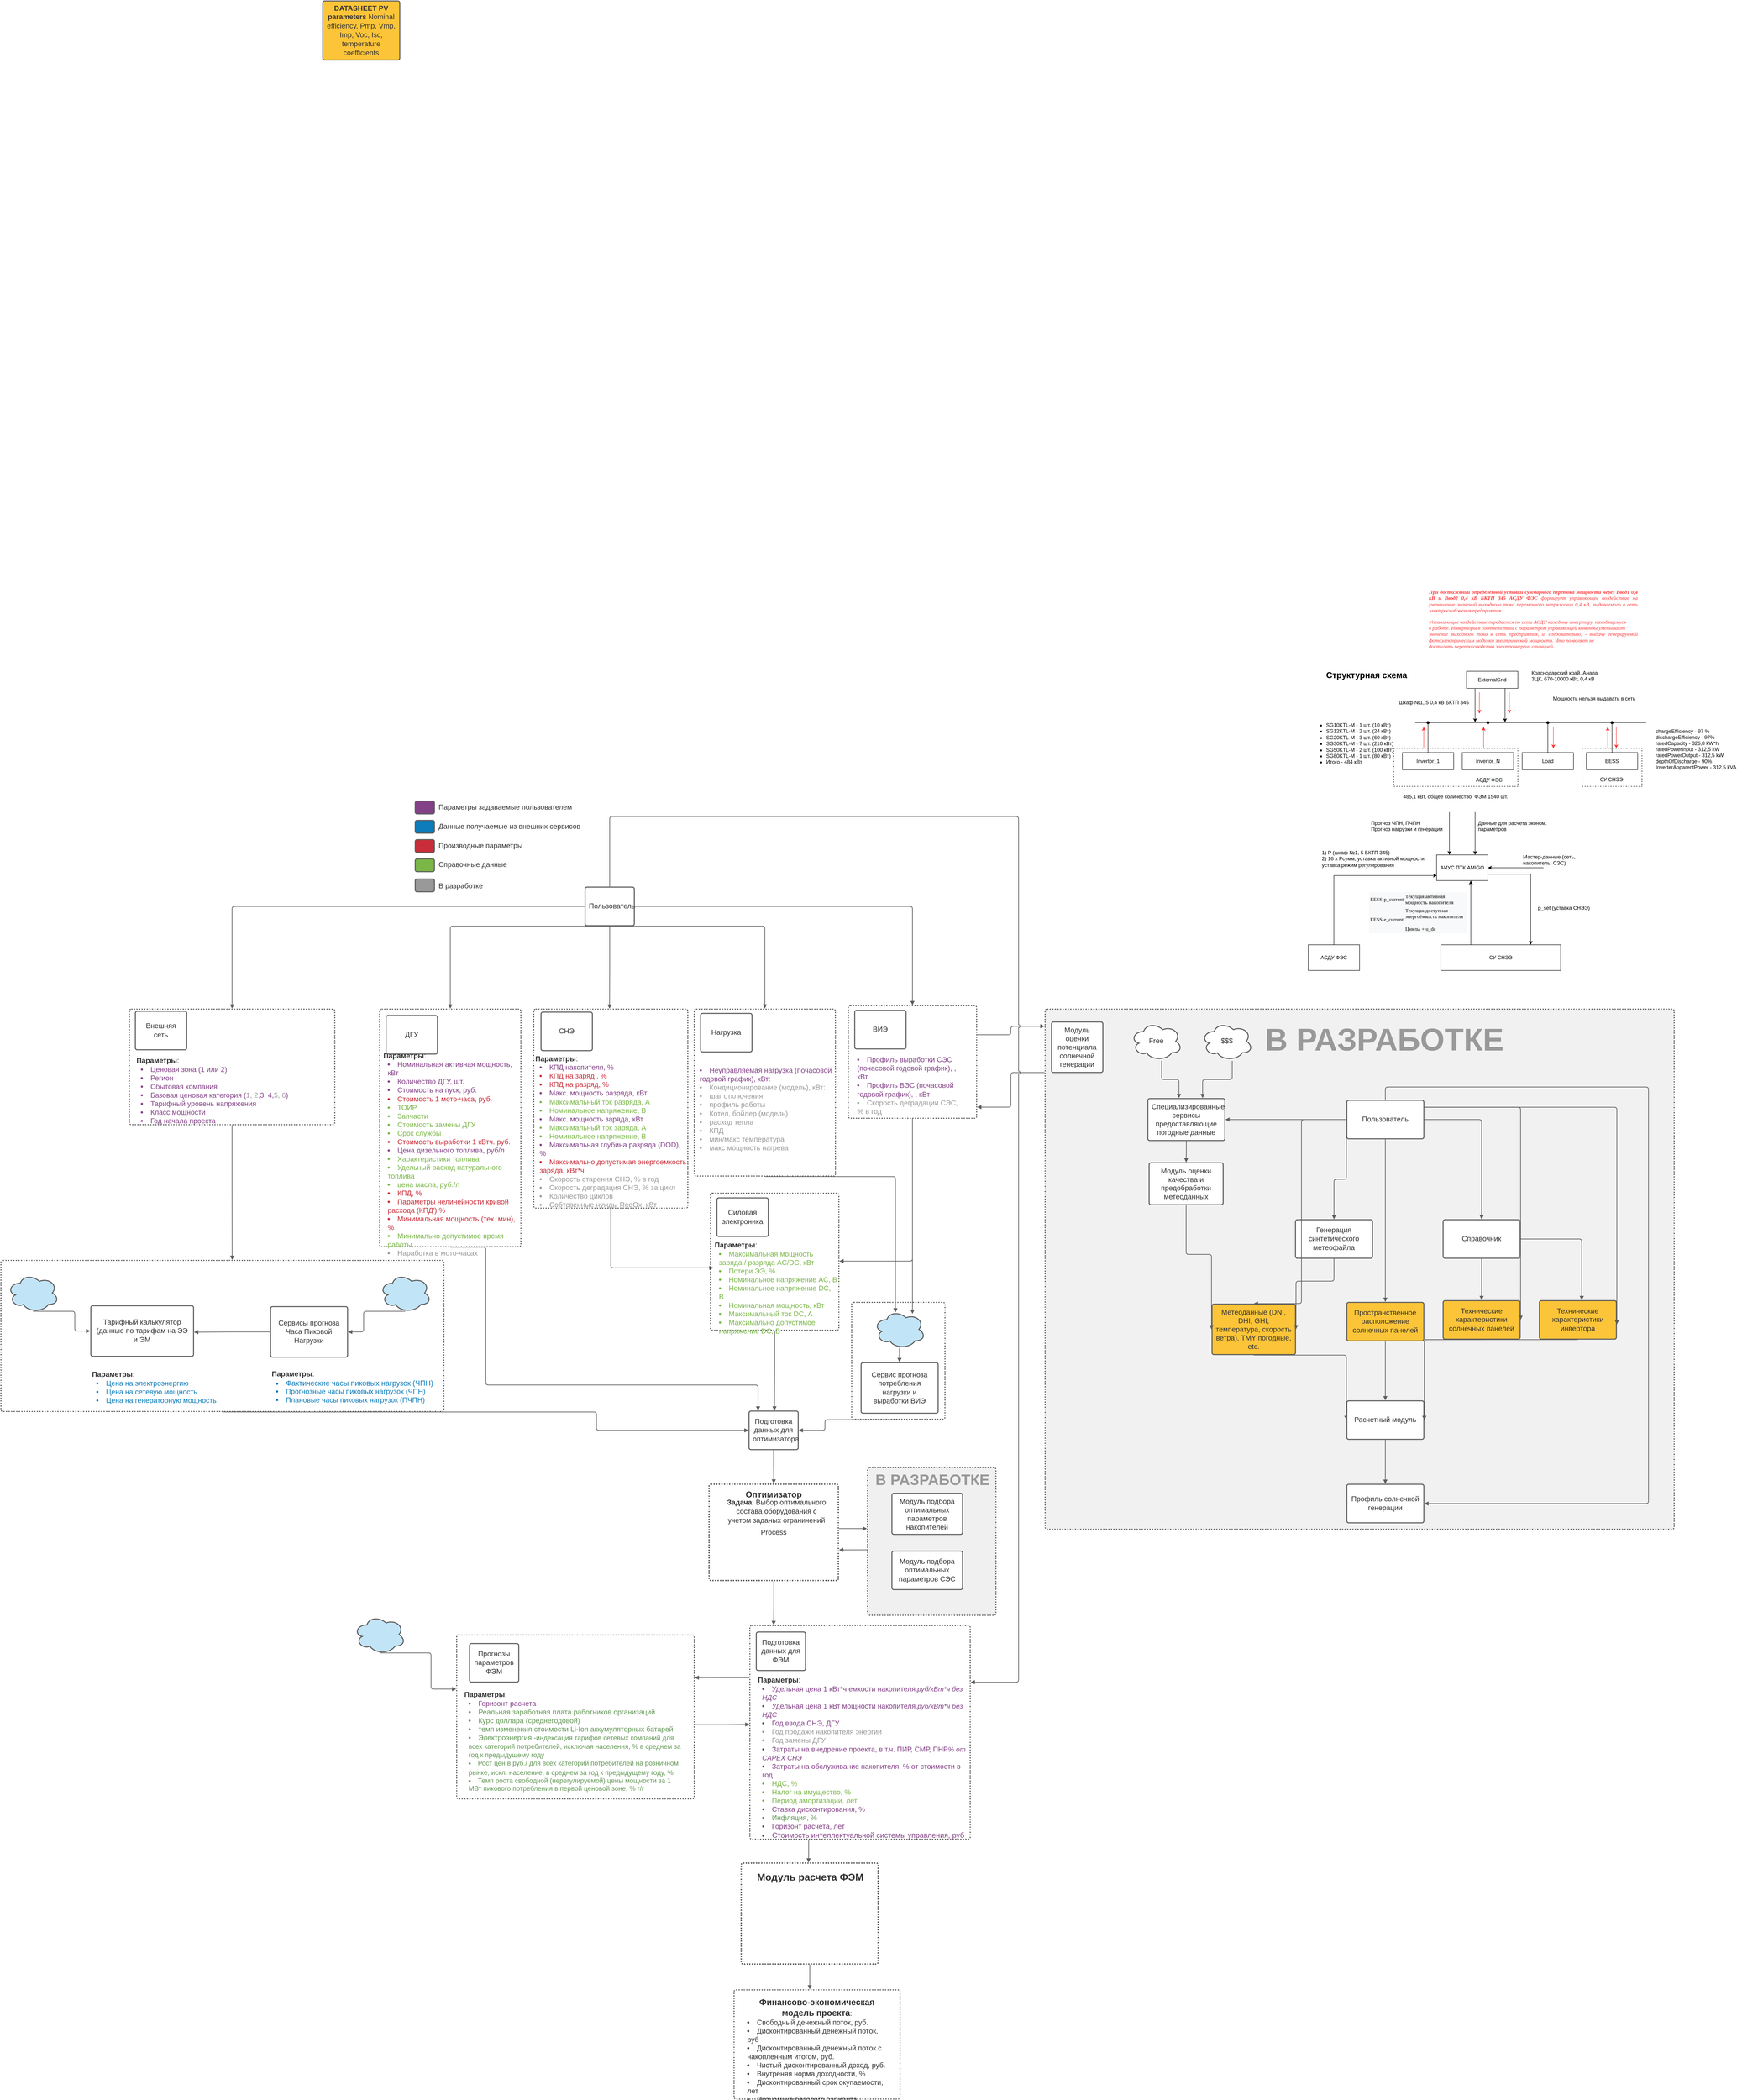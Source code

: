 <mxfile version="20.8.20" type="github">
  <diagram name="Page-1" id="7j1ngm0fmsIptOdnjCNE">
    <mxGraphModel dx="8654" dy="5998" grid="1" gridSize="10" guides="1" tooltips="1" connect="1" arrows="1" fold="1" page="1" pageScale="1" pageWidth="827" pageHeight="1169" math="0" shadow="0">
      <root>
        <mxCell id="0" />
        <mxCell id="1" parent="0" />
        <mxCell id="9sq6c23NFKgK6vMcmQ4V-1" value="" style="html=1;overflow=block;blockSpacing=1;whiteSpace=wrap;fontSize=13;spacing=9;strokeColor=#5e5e5e;strokeOpacity=100;fillOpacity=0;rounded=1;absoluteArcSize=1;arcSize=9;fillColor=#000000;dashed=1;fixDash=1;strokeWidth=3;lucidId=3wAk7zQ8qskn;" vertex="1" parent="1">
          <mxGeometry x="515" y="2595" width="320" height="236" as="geometry" />
        </mxCell>
        <mxCell id="9sq6c23NFKgK6vMcmQ4V-2" value="Process" style="html=1;overflow=block;blockSpacing=1;whiteSpace=wrap;fontSize=16.7;fontColor=#333333;spacing=9;strokeColor=#5e5e5e;strokeOpacity=100;fillOpacity=0;rounded=1;absoluteArcSize=1;arcSize=9;fillColor=#000000;dashed=1;fixDash=1;strokeWidth=3;lucidId=StAkObE~lP-K;" vertex="1" parent="1">
          <mxGeometry x="440" y="1710" width="302" height="225" as="geometry" />
        </mxCell>
        <mxCell id="9sq6c23NFKgK6vMcmQ4V-3" value="" style="html=1;overflow=block;blockSpacing=1;whiteSpace=wrap;fontSize=13;spacing=9;strokeColor=#5e5e5e;strokeOpacity=100;fillOpacity=0;rounded=1;absoluteArcSize=1;arcSize=9;fillColor=#000000;dashed=1;fixDash=1;strokeWidth=2.3;lucidId=_7hksIq2fGhR;" vertex="1" parent="1">
          <mxGeometry x="-330" y="600" width="330" height="555" as="geometry" />
        </mxCell>
        <mxCell id="9sq6c23NFKgK6vMcmQ4V-4" value="" style="html=1;overflow=block;blockSpacing=1;whiteSpace=wrap;fontSize=13;spacing=9;strokeColor=#5e5e5e;strokeOpacity=100;fillOpacity=0;rounded=1;absoluteArcSize=1;arcSize=9;fillColor=#000000;dashed=1;fixDash=1;strokeWidth=2.3;lucidId=t9hkmIDeYAXR;" vertex="1" parent="1">
          <mxGeometry x="443" y="1030" width="300" height="320" as="geometry" />
        </mxCell>
        <mxCell id="9sq6c23NFKgK6vMcmQ4V-5" value="" style="html=1;overflow=block;blockSpacing=1;whiteSpace=wrap;fontSize=13;spacing=9;strokeColor=#5e5e5e;strokeOpacity=100;fillOpacity=0;rounded=1;absoluteArcSize=1;arcSize=9;fillColor=#000000;dashed=1;fixDash=1;strokeWidth=2.3;lucidId=b9hk5UOrEKCi;" vertex="1" parent="1">
          <mxGeometry x="30" y="600" width="360" height="465" as="geometry" />
        </mxCell>
        <mxCell id="9sq6c23NFKgK6vMcmQ4V-6" value="" style="html=1;overflow=block;blockSpacing=1;whiteSpace=wrap;fontSize=13;spacing=9;strokeColor=#5e5e5e;strokeOpacity=100;fillOpacity=0;rounded=1;absoluteArcSize=1;arcSize=9;fillColor=#000000;dashed=1;fixDash=1;strokeWidth=2.3;lucidId=S-hkXcKl7Xl7;" vertex="1" parent="1">
          <mxGeometry x="765" y="592" width="300" height="263" as="geometry" />
        </mxCell>
        <mxCell id="9sq6c23NFKgK6vMcmQ4V-7" value="" style="html=1;overflow=block;blockSpacing=1;whiteSpace=wrap;fontSize=13;spacing=9;strokeColor=#5e5e5e;strokeOpacity=100;fillOpacity=0;rounded=1;absoluteArcSize=1;arcSize=9;fillColor=#000000;dashed=1;fixDash=1;strokeWidth=2.3;lucidId=F.hk3DGBNLS3;" vertex="1" parent="1">
          <mxGeometry x="-915" y="600" width="480" height="270" as="geometry" />
        </mxCell>
        <mxCell id="9sq6c23NFKgK6vMcmQ4V-8" value="" style="html=1;overflow=block;blockSpacing=1;whiteSpace=wrap;fontSize=13;spacing=9;strokeColor=#5e5e5e;strokeOpacity=100;fillOpacity=59;rounded=1;absoluteArcSize=1;arcSize=9;fillColor=#e5e5e5;dashed=1;fixDash=1;strokeWidth=2.3;lucidId=-SxkueI.cJw~;" vertex="1" parent="1">
          <mxGeometry x="810" y="1671" width="300" height="345" as="geometry" />
        </mxCell>
        <mxCell id="9sq6c23NFKgK6vMcmQ4V-9" value="" style="html=1;overflow=block;blockSpacing=1;whiteSpace=wrap;fontSize=13;spacing=9;strokeColor=#5e5e5e;strokeOpacity=100;fillOpacity=0;rounded=1;absoluteArcSize=1;arcSize=9;fillColor=#000000;dashed=1;fixDash=1;strokeWidth=2.3;lucidId=L~hke3-~~X7w;" vertex="1" parent="1">
          <mxGeometry x="535" y="2040" width="515" height="499" as="geometry" />
        </mxCell>
        <mxCell id="9sq6c23NFKgK6vMcmQ4V-10" value="" style="html=1;overflow=block;blockSpacing=1;whiteSpace=wrap;fontSize=13;spacing=9;strokeColor=#5e5e5e;strokeOpacity=100;fillOpacity=55;rounded=1;absoluteArcSize=1;arcSize=9;fillColor=#e5e5e5;dashed=1;fixDash=1;strokeWidth=2.3;lucidId=Kcik5YpUjn-o;" vertex="1" parent="1">
          <mxGeometry x="1225" y="600" width="1470" height="1215" as="geometry" />
        </mxCell>
        <mxCell id="9sq6c23NFKgK6vMcmQ4V-11" value="" style="html=1;overflow=block;blockSpacing=1;whiteSpace=wrap;fontSize=13;spacing=9;strokeColor=#5e5e5e;strokeOpacity=100;fillOpacity=0;rounded=1;absoluteArcSize=1;arcSize=9;fillColor=#000000;dashed=1;fixDash=1;strokeWidth=2.3;lucidId=4.hk9J6-EUs4;" vertex="1" parent="1">
          <mxGeometry x="-1215" y="1187" width="1035" height="353" as="geometry" />
        </mxCell>
        <mxCell id="9sq6c23NFKgK6vMcmQ4V-12" value="" style="html=1;overflow=block;blockSpacing=1;whiteSpace=wrap;fontSize=13;spacing=9;strokeColor=#5e5e5e;strokeOpacity=100;fillOpacity=0;rounded=1;absoluteArcSize=1;arcSize=9;fillColor=#000000;dashed=1;fixDash=1;strokeWidth=2.3;lucidId=J9hk2jhzLQD2;" vertex="1" parent="1">
          <mxGeometry x="405" y="600" width="330" height="390" as="geometry" />
        </mxCell>
        <mxCell id="9sq6c23NFKgK6vMcmQ4V-13" value="" style="html=1;overflow=block;blockSpacing=1;whiteSpace=wrap;shape=image;fontSize=13;spacing=0;strokeColor=none;strokeOpacity=100;strokeWidth=0;image=https://images.lucid.app/images/2542f0c7-aa0a-4503-b6df-01deeedfece4/content;imageAspect=0;lucidId=G.dkYFzZR9EP;" vertex="1" parent="1">
          <mxGeometry x="921" y="604" width="114" height="94" as="geometry" />
        </mxCell>
        <mxCell id="9sq6c23NFKgK6vMcmQ4V-14" value="" style="html=1;overflow=block;blockSpacing=1;whiteSpace=wrap;shape=image;fontSize=13;spacing=0;strokeColor=none;strokeOpacity=100;strokeWidth=0;image=https://images.lucid.app/images/6874c566-2b5a-4d75-ac26-ff3e84c78834/content;imageAspect=0;lucidId=_~dkA7CW-xd0;" vertex="1" parent="1">
          <mxGeometry x="628" y="1041" width="84" height="84" as="geometry" />
        </mxCell>
        <mxCell id="9sq6c23NFKgK6vMcmQ4V-15" value="" style="html=1;overflow=block;blockSpacing=1;whiteSpace=wrap;shape=image;fontSize=13;spacing=0;strokeColor=none;strokeOpacity=100;strokeWidth=0;image=https://images.lucid.app/images/aee48470-7566-44ae-b299-56230bd5e5df/content;imageAspect=0;lucidId=dbekjgRp3Mci;" vertex="1" parent="1">
          <mxGeometry x="-615" y="613" width="153" height="86" as="geometry" />
        </mxCell>
        <mxCell id="9sq6c23NFKgK6vMcmQ4V-16" value="" style="html=1;overflow=block;blockSpacing=1;whiteSpace=wrap;shape=image;fontSize=13;spacing=0;strokeColor=none;strokeOpacity=100;strokeWidth=0;image=https://images.lucid.app/images/af6313d3-89e1-4a76-b820-2b84b0b78f32/content;imageAspect=0;lucidId=SbekU4CAN~GG;" vertex="1" parent="1">
          <mxGeometry x="204" y="619" width="165" height="82" as="geometry" />
        </mxCell>
        <mxCell id="9sq6c23NFKgK6vMcmQ4V-17" value="" style="html=1;overflow=block;blockSpacing=1;whiteSpace=wrap;shape=image;fontSize=13;spacing=0;strokeColor=none;strokeOpacity=100;strokeWidth=0;image=https://images.lucid.app/images/867badc6-87d6-45e8-b799-aadc03054a0c/content;imageAspect=0;lucidId=GcekVW.uf.Bs;" vertex="1" parent="1">
          <mxGeometry x="-165" y="615" width="120" height="120" as="geometry" />
        </mxCell>
        <mxCell id="9sq6c23NFKgK6vMcmQ4V-18" value="Нагрузка " style="html=1;overflow=block;blockSpacing=1;whiteSpace=wrap;fontSize=16.7;fontColor=#333333;spacing=9;strokeColor=#5e5e5e;strokeOpacity=100;rounded=1;absoluteArcSize=1;arcSize=9;strokeWidth=2.3;lucidId=eoekEpk0UQC0;" vertex="1" parent="1">
          <mxGeometry x="420" y="610" width="120" height="90" as="geometry" />
        </mxCell>
        <mxCell id="9sq6c23NFKgK6vMcmQ4V-19" value="Силовая электроника" style="html=1;overflow=block;blockSpacing=1;whiteSpace=wrap;fontSize=16.7;fontColor=#333333;spacing=9;strokeColor=#5e5e5e;strokeOpacity=100;rounded=1;absoluteArcSize=1;arcSize=9;strokeWidth=2.3;lucidId=zoekjRSxB3XX;" vertex="1" parent="1">
          <mxGeometry x="458" y="1041" width="120" height="90" as="geometry" />
        </mxCell>
        <mxCell id="9sq6c23NFKgK6vMcmQ4V-20" value="&lt;div style=&quot;display: flex; justify-content: flex-start; text-align: left; align-items: baseline; font-size: 0; line-height: 1.25;margin-top: -2px;&quot;&gt;&lt;span&gt;&lt;span style=&quot;font-size:16.7px;color:#333333;font-weight: bold;&quot;&gt;Параметры&lt;/span&gt;&lt;span style=&quot;font-size:16.7px;color:#333333;&quot;&gt;:&#xa;&lt;/span&gt;&lt;/span&gt;&lt;/div&gt;&lt;ul style=&quot;margin: 0px; padding-left: 10px;list-style-position: inside; list-style-type:disc&quot;&gt;&lt;li style=&quot;text-align:left;color:#834187;font-size:16.7px;&quot;&gt;&lt;span style=&quot;margin-left: 0px;margin-top: -2px;&quot;&gt;&lt;span style=&quot;font-size:16.7px;&quot;&gt;&lt;span style=&quot;font-size:16.7px;color:#834187;&quot;&gt;Номинальная активная мощность, кВт&lt;/span&gt;&lt;/span&gt;&lt;/span&gt;&lt;/li&gt;&lt;li style=&quot;text-align:left;color:#834187;font-size:16.7px;&quot;&gt;&lt;span style=&quot;margin-left: 0px;margin-top: -2px;&quot;&gt;&lt;span style=&quot;font-size:16.7px;color:#834187;&quot;&gt;Количество ДГУ, шт.&lt;/span&gt;&lt;/span&gt;&lt;/li&gt;&lt;li style=&quot;text-align:left;color:#834187;font-size:16.7px;&quot;&gt;&lt;span style=&quot;margin-left: 0px;margin-top: -2px;&quot;&gt;&lt;span style=&quot;font-size:16.7px;color:#834187;&quot;&gt;Стоимость на пуск, руб.&lt;/span&gt;&lt;/span&gt;&lt;/li&gt;&lt;li style=&quot;text-align:left;color:#c92d39;font-size:16.7px;&quot;&gt;&lt;span style=&quot;margin-left: 0px;margin-top: -2px;&quot;&gt;&lt;span style=&quot;font-size:16.7px;&quot;&gt;&lt;span style=&quot;font-size:16.7px;color:#c92d39;&quot;&gt;Стоимость 1 мото-часа, руб.&lt;/span&gt;&lt;/span&gt;&lt;/span&gt;&lt;/li&gt;&lt;li style=&quot;text-align:left;color:#7ab648;font-size:16.7px;&quot;&gt;&lt;span style=&quot;margin-left: 0px;margin-top: -2px;&quot;&gt;&lt;span style=&quot;font-size:16.7px;&quot;&gt;&lt;span style=&quot;font-size:16.7px;color:#7ab648;&quot;&gt;ТОИР&lt;/span&gt;&lt;/span&gt;&lt;/span&gt;&lt;/li&gt;&lt;li style=&quot;text-align:left;color:#7ab648;font-size:16.7px;&quot;&gt;&lt;span style=&quot;margin-left: 0px;margin-top: -2px;&quot;&gt;&lt;span style=&quot;font-size:16.7px;color:#7ab648;&quot;&gt;Запчасти&lt;/span&gt;&lt;/span&gt;&lt;/li&gt;&lt;li style=&quot;text-align:left;color:#7ab648;font-size:16.7px;&quot;&gt;&lt;span style=&quot;margin-left: 0px;margin-top: -2px;&quot;&gt;&lt;span style=&quot;font-size:16.7px;color:#7ab648;&quot;&gt;Стоимость замены ДГУ&lt;/span&gt;&lt;/span&gt;&lt;/li&gt;&lt;li style=&quot;text-align:left;color:#7ab648;font-size:16.7px;&quot;&gt;&lt;span style=&quot;margin-left: 0px;margin-top: -2px;&quot;&gt;&lt;span style=&quot;font-size:16.7px;color:#7ab648;&quot;&gt;Срок службы&lt;/span&gt;&lt;/span&gt;&lt;/li&gt;&lt;li style=&quot;text-align:left;color:#c92d39;font-size:16.7px;&quot;&gt;&lt;span style=&quot;margin-left: 0px;margin-top: -2px;&quot;&gt;&lt;span style=&quot;font-size:16.7px;&quot;&gt;&lt;span style=&quot;font-size:16.7px;color:#c92d39;&quot;&gt;Стоимость выработки 1 кВтч. руб.&lt;/span&gt;&lt;/span&gt;&lt;/span&gt;&lt;/li&gt;&lt;li style=&quot;text-align:left;color:#834187;font-size:16.7px;&quot;&gt;&lt;span style=&quot;margin-left: 0px;margin-top: -2px;&quot;&gt;&lt;span style=&quot;font-size:16.7px;&quot;&gt;&lt;span style=&quot;font-size:16.7px;color:#834187;&quot;&gt;Цена дизельного топлива, руб/л&lt;/span&gt;&lt;span style=&quot;font-size:16.7px;color:#7ab648;&quot;&gt;&lt;/span&gt;&lt;/span&gt;&lt;/span&gt;&lt;/li&gt;&lt;li style=&quot;text-align:left;color:#7ab648;font-size:16.7px;&quot;&gt;&lt;span style=&quot;margin-left: 0px;margin-top: -2px;&quot;&gt;&lt;span style=&quot;font-size:16.7px;color:#7ab648;&quot;&gt;Характеристики топлива&lt;/span&gt;&lt;/span&gt;&lt;/li&gt;&lt;li style=&quot;text-align:left;color:#7ab648;font-size:16.7px;&quot;&gt;&lt;span style=&quot;margin-left: 0px;margin-top: -2px;&quot;&gt;&lt;span style=&quot;font-size:16.7px;color:#7ab648;&quot;&gt;Удельный расход натурального топлива&lt;/span&gt;&lt;/span&gt;&lt;/li&gt;&lt;li style=&quot;text-align:left;color:#7ab648;font-size:16.7px;&quot;&gt;&lt;span style=&quot;margin-left: 0px;margin-top: -2px;&quot;&gt;&lt;span style=&quot;font-size:16.7px;color:#7ab648;&quot;&gt;цена масла, руб./л&lt;/span&gt;&lt;span style=&quot;font-size:16.7px;color:#834187;&quot;&gt;&lt;/span&gt;&lt;span style=&quot;font-size:16.7px;color:#333333;&quot;&gt;&lt;/span&gt;&lt;/span&gt;&lt;/li&gt;&lt;li style=&quot;text-align:left;color:#c92d39;font-size:16.7px;&quot;&gt;&lt;span style=&quot;margin-left: 0px;margin-top: -2px;&quot;&gt;&lt;span style=&quot;font-size:16.7px;&quot;&gt;&lt;span style=&quot;font-size:16.7px;color:#c92d39;&quot;&gt;КПД, %&lt;/span&gt;&lt;/span&gt;&lt;/span&gt;&lt;/li&gt;&lt;li style=&quot;text-align:left;color:#c92d39;font-size:16.7px;&quot;&gt;&lt;span style=&quot;margin-left: 0px;margin-top: -2px;&quot;&gt;&lt;span style=&quot;font-size:16.7px;color:#c92d39;&quot;&gt;Параметры нелинейности кривой расхода (КПД&#39;),%&lt;/span&gt;&lt;/span&gt;&lt;/li&gt;&lt;li style=&quot;text-align:left;color:#c92d39;font-size:16.7px;&quot;&gt;&lt;span style=&quot;margin-left: 0px;margin-top: -2px;&quot;&gt;&lt;span style=&quot;font-size:16.7px;color:#c92d39;&quot;&gt;Минимальная мощность (тех. мин), %&lt;/span&gt;&lt;span style=&quot;font-size:16.7px;color:#999999;&quot;&gt;&lt;/span&gt;&lt;/span&gt;&lt;/li&gt;&lt;li style=&quot;text-align:left;color:#7ab648;font-size:16.7px;&quot;&gt;&lt;span style=&quot;margin-left: 0px;margin-top: -2px;&quot;&gt;&lt;span style=&quot;font-size:16.7px;&quot;&gt;&lt;span style=&quot;font-size:16.7px;color:#7ab648;&quot;&gt;Минимально допустимое время работы&lt;/span&gt;&lt;/span&gt;&lt;/span&gt;&lt;/li&gt;&lt;li style=&quot;text-align:left;color:#999999;font-size:16.7px;&quot;&gt;&lt;span style=&quot;margin-left: 0px;margin-top: -2px;&quot;&gt;&lt;span style=&quot;font-size:16.7px;&quot;&gt;&lt;span style=&quot;font-size:16.7px;color:#999999;&quot;&gt;Наработка в мото-часах&lt;/span&gt;&lt;/span&gt;&lt;/span&gt;&lt;/li&gt;&lt;/ul&gt;" style="html=1;overflow=block;blockSpacing=1;whiteSpace=wrap;fontSize=13;spacing=3.8;verticalAlign=middle;strokeOpacity=0;fillOpacity=0;rounded=1;absoluteArcSize=1;arcSize=9;fillColor=#ffffff;strokeWidth=2.3;lucidId=mvekmE0KS5Wv;" vertex="1" parent="1">
          <mxGeometry x="-324" y="698" width="330" height="448" as="geometry" />
        </mxCell>
        <mxCell id="9sq6c23NFKgK6vMcmQ4V-21" value="ДГУ" style="html=1;overflow=block;blockSpacing=1;whiteSpace=wrap;fontSize=16.7;fontColor=#333333;spacing=9;strokeColor=#5e5e5e;strokeOpacity=100;rounded=1;absoluteArcSize=1;arcSize=9;strokeWidth=2.3;lucidId=lPek1tHa6tzv;" vertex="1" parent="1">
          <mxGeometry x="-315" y="615" width="120" height="90" as="geometry" />
        </mxCell>
        <mxCell id="9sq6c23NFKgK6vMcmQ4V-22" value="СНЭ" style="html=1;overflow=block;blockSpacing=1;whiteSpace=wrap;fontSize=16.7;fontColor=#333333;spacing=9;strokeColor=#5e5e5e;strokeOpacity=100;rounded=1;absoluteArcSize=1;arcSize=9;strokeWidth=2.3;lucidId=qPekFkqNnNB1;" vertex="1" parent="1">
          <mxGeometry x="47" y="607" width="120" height="90" as="geometry" />
        </mxCell>
        <mxCell id="9sq6c23NFKgK6vMcmQ4V-23" value="Тарифный калькулятор (данные по тарифам на ЭЭ и ЭМ" style="html=1;overflow=block;blockSpacing=1;whiteSpace=wrap;fontSize=16.7;fontColor=#333333;spacing=9;strokeColor=#5e5e5e;strokeOpacity=100;rounded=1;absoluteArcSize=1;arcSize=9;strokeWidth=2.3;lucidId=wQek.yac8C~W;" vertex="1" parent="1">
          <mxGeometry x="-1005" y="1293" width="240" height="118" as="geometry" />
        </mxCell>
        <mxCell id="9sq6c23NFKgK6vMcmQ4V-24" value="Сервисы  прогноза Часа Пиковой Нагрузки " style="html=1;overflow=block;blockSpacing=1;whiteSpace=wrap;fontSize=16.7;fontColor=#333333;spacing=9;strokeColor=#5e5e5e;strokeOpacity=100;rounded=1;absoluteArcSize=1;arcSize=9;strokeWidth=2.3;lucidId=wRekeiGJowTo;" vertex="1" parent="1">
          <mxGeometry x="-585" y="1295" width="180" height="118" as="geometry" />
        </mxCell>
        <mxCell id="9sq6c23NFKgK6vMcmQ4V-25" value="" style="html=1;overflow=block;blockSpacing=1;whiteSpace=wrap;ellipse;shape=cloud;fontSize=13;spacing=3.8;strokeColor=#5e5e5e;strokeOpacity=100;fillOpacity=100;rounded=1;absoluteArcSize=1;arcSize=9;fillColor=#c1e4f7;strokeWidth=2.3;lucidId=~Zekd7jv92eQ;" vertex="1" parent="1">
          <mxGeometry x="-1200" y="1218" width="120" height="90" as="geometry" />
        </mxCell>
        <mxCell id="9sq6c23NFKgK6vMcmQ4V-26" value="Подготовка данных для оптимизатора " style="html=1;overflow=block;blockSpacing=1;whiteSpace=wrap;fontSize=16.7;fontColor=#333333;spacing=9;strokeColor=#5e5e5e;strokeOpacity=100;rounded=1;absoluteArcSize=1;arcSize=9;strokeWidth=2.3;lucidId=U0ekLCVYh4~o;" vertex="1" parent="1">
          <mxGeometry x="533" y="1539" width="115" height="90" as="geometry" />
        </mxCell>
        <mxCell id="9sq6c23NFKgK6vMcmQ4V-27" value="&lt;div style=&quot;display: flex; justify-content: flex-start; text-align: left; align-items: baseline; font-size: 0; line-height: 1.25;margin-top: -2px;&quot;&gt;&lt;span&gt;&lt;span style=&quot;font-size:16.7px;color:#333333;font-weight: bold;&quot;&gt;Параметры&lt;/span&gt;&lt;span style=&quot;font-size:16.7px;color:#333333;&quot;&gt;: &#xa;&lt;/span&gt;&lt;/span&gt;&lt;/div&gt;&lt;ul style=&quot;margin: 0px; padding-left: 10px;list-style-position: inside; list-style-type:disc&quot;&gt;&lt;li style=&quot;text-align:left;color:#0c7cba;font-size:16.7px;&quot;&gt;&lt;span style=&quot;margin-left: 0px;margin-top: -2px;&quot;&gt;&lt;span style=&quot;font-size:16.7px;&quot;&gt;&lt;span style=&quot;font-size:16.7px;color:#0c7cba;&quot;&gt;Цена на электроэнергию&lt;/span&gt;&lt;/span&gt;&lt;/span&gt;&lt;/li&gt;&lt;li style=&quot;text-align:left;color:#0c7cba;font-size:16.7px;&quot;&gt;&lt;span style=&quot;margin-left: 0px;margin-top: -2px;&quot;&gt;&lt;span style=&quot;font-size:16.7px;color:#0c7cba;&quot;&gt;Цена на сетевую мощность&lt;/span&gt;&lt;/span&gt;&lt;/li&gt;&lt;li style=&quot;text-align:left;color:#0c7cba;font-size:16.7px;&quot;&gt;&lt;span style=&quot;margin-left: 0px;margin-top: -2px;&quot;&gt;&lt;span style=&quot;font-size:16.7px;color:#0c7cba;&quot;&gt;Цена на генераторную мощность&lt;/span&gt;&lt;/span&gt;&lt;/li&gt;&lt;/ul&gt;" style="html=1;overflow=block;blockSpacing=1;whiteSpace=wrap;fontSize=13;spacing=3.8;verticalAlign=middle;strokeOpacity=0;fillOpacity=0;rounded=1;absoluteArcSize=1;arcSize=9;fillColor=#ffffff;strokeWidth=2.3;lucidId=o3ekmeC969~o;" vertex="1" parent="1">
          <mxGeometry x="-1005" y="1411" width="466" height="148" as="geometry" />
        </mxCell>
        <mxCell id="9sq6c23NFKgK6vMcmQ4V-28" value="Внешняя сеть" style="html=1;overflow=block;blockSpacing=1;whiteSpace=wrap;fontSize=16.7;fontColor=#333333;spacing=9;strokeColor=#5e5e5e;strokeOpacity=100;rounded=1;absoluteArcSize=1;arcSize=9;strokeWidth=2.3;lucidId=Q7ekmBW96eN7;" vertex="1" parent="1">
          <mxGeometry x="-901" y="605" width="120" height="90" as="geometry" />
        </mxCell>
        <mxCell id="9sq6c23NFKgK6vMcmQ4V-29" value="&lt;div style=&quot;display: flex; justify-content: flex-start; text-align: left; align-items: baseline; font-size: 0; line-height: 1.25;margin-top: -2px;&quot;&gt;&lt;span&gt;&lt;span style=&quot;font-size:16.7px;color:#333333;font-weight: bold;&quot;&gt;Параметры&lt;/span&gt;&lt;span style=&quot;font-size:16.7px;color:#333333;&quot;&gt;: &#xa;&lt;/span&gt;&lt;/span&gt;&lt;/div&gt;&lt;ul style=&quot;margin: 0px; padding-left: 10px;list-style-position: inside; list-style-type:disc&quot;&gt;&lt;li style=&quot;text-align:left;color:#834187;font-size:16.7px;&quot;&gt;&lt;span style=&quot;margin-left: 0px;margin-top: -2px;&quot;&gt;&lt;span style=&quot;font-size:16.7px;&quot;&gt;&lt;span style=&quot;font-size:16.7px;color:#834187;&quot;&gt;Ценовая зона (1 или 2)&lt;/span&gt;&lt;/span&gt;&lt;/span&gt;&lt;/li&gt;&lt;li style=&quot;text-align:left;color:#834187;font-size:16.7px;&quot;&gt;&lt;span style=&quot;margin-left: 0px;margin-top: -2px;&quot;&gt;&lt;span style=&quot;font-size:16.7px;color:#834187;&quot;&gt;Регион&lt;/span&gt;&lt;/span&gt;&lt;/li&gt;&lt;li style=&quot;text-align:left;color:#834187;font-size:16.7px;&quot;&gt;&lt;span style=&quot;margin-left: 0px;margin-top: -2px;&quot;&gt;&lt;span style=&quot;font-size:16.7px;color:#834187;&quot;&gt;Сбытовая компания&lt;/span&gt;&lt;/span&gt;&lt;/li&gt;&lt;li style=&quot;text-align:left;color:#834187;font-size:16.7px;&quot;&gt;&lt;span style=&quot;margin-left: 0px;margin-top: -2px;&quot;&gt;&lt;span style=&quot;font-size:16.7px;color:#834187;&quot;&gt;Базовая ценовая категория (&lt;/span&gt;&lt;span style=&quot;font-size:16.7px;color:#999999;&quot;&gt;1, 2,&lt;/span&gt;&lt;span style=&quot;font-size:16.7px;color:#834187;&quot;&gt;3, 4,&lt;/span&gt;&lt;span style=&quot;font-size:16.7px;color:#999999;&quot;&gt;5, 6&lt;/span&gt;&lt;span style=&quot;font-size:16.7px;color:#834187;&quot;&gt;)&lt;/span&gt;&lt;/span&gt;&lt;/li&gt;&lt;li style=&quot;text-align:left;color:#834187;font-size:16.7px;&quot;&gt;&lt;span style=&quot;margin-left: 0px;margin-top: -2px;&quot;&gt;&lt;span style=&quot;font-size:16.7px;color:#834187;&quot;&gt;Тарифный уровень напряжения&lt;/span&gt;&lt;/span&gt;&lt;/li&gt;&lt;li style=&quot;text-align:left;color:#834187;font-size:16.7px;&quot;&gt;&lt;span style=&quot;margin-left: 0px;margin-top: -2px;&quot;&gt;&lt;span style=&quot;font-size:16.7px;color:#834187;&quot;&gt;Класс мощности&lt;/span&gt;&lt;/span&gt;&lt;/li&gt;&lt;li style=&quot;text-align:left;color:#834187;font-size:16.7px;&quot;&gt;&lt;span style=&quot;margin-left: 0px;margin-top: -2px;&quot;&gt;&lt;span style=&quot;font-size:16.7px;color:#834187;&quot;&gt;Год начала проекта&lt;/span&gt;&lt;span style=&quot;font-size:16.7px;color:#333333;&quot;&gt;&lt;/span&gt;&lt;/span&gt;&lt;/li&gt;&lt;/ul&gt;&lt;div style=&quot;display: flex; justify-content: flex-start; text-align: left; align-items: baseline; font-size: 0; line-height: 1.25;margin-top: -2px;&quot;&gt;&lt;span&gt;&lt;/span&gt;&lt;/div&gt;" style="html=1;overflow=block;blockSpacing=1;whiteSpace=wrap;fontSize=13;spacing=3.8;verticalAlign=middle;strokeOpacity=0;fillOpacity=0;rounded=1;absoluteArcSize=1;arcSize=9;fillColor=#ffffff;strokeWidth=2.3;lucidId=57ekaHlkeXMu;" vertex="1" parent="1">
          <mxGeometry x="-901" y="675" width="481" height="232" as="geometry" />
        </mxCell>
        <mxCell id="9sq6c23NFKgK6vMcmQ4V-30" value="&lt;div style=&quot;display: flex; justify-content: flex-start; text-align: left; align-items: baseline; font-size: 0; line-height: 1.25;margin-top: -2px;&quot;&gt;&lt;span&gt;&lt;span style=&quot;font-size:16.7px;color:#333333;font-weight: bold;&quot;&gt;Параметры&lt;/span&gt;&lt;span style=&quot;font-size:16.7px;color:#333333;&quot;&gt;:&#xa;&lt;/span&gt;&lt;/span&gt;&lt;/div&gt;&lt;ul style=&quot;margin: 0px; padding-left: 10px;list-style-position: inside; list-style-type:disc&quot;&gt;&lt;li style=&quot;text-align:left;color:#834187;font-size:16.7px;&quot;&gt;&lt;span style=&quot;margin-left: 0px;margin-top: -2px;&quot;&gt;&lt;span style=&quot;font-size:16.7px;&quot;&gt;&lt;span style=&quot;font-size:16.7px;color:#834187;&quot;&gt;КПД накопителя, %&lt;/span&gt;&lt;span style=&quot;font-size:16.7px;color:#333333;&quot;&gt;&lt;/span&gt;&lt;/span&gt;&lt;/span&gt;&lt;/li&gt;&lt;li style=&quot;text-align:left;color:#c92d39;font-size:16.7px;&quot;&gt;&lt;span style=&quot;margin-left: 0px;margin-top: -2px;&quot;&gt;&lt;span style=&quot;font-size:16.7px;&quot;&gt;&lt;span style=&quot;font-size:16.7px;color:#c92d39;&quot;&gt;КПД на заряд , %&lt;/span&gt;&lt;/span&gt;&lt;/span&gt;&lt;/li&gt;&lt;li style=&quot;text-align:left;color:#c92d39;font-size:16.7px;&quot;&gt;&lt;span style=&quot;margin-left: 0px;margin-top: -2px;&quot;&gt;&lt;span style=&quot;font-size:16.7px;color:#c92d39;&quot;&gt;КПД на разряд, %&lt;/span&gt;&lt;span style=&quot;font-size:16.7px;color:#333333;&quot;&gt;&lt;/span&gt;&lt;/span&gt;&lt;/li&gt;&lt;li style=&quot;text-align:left;color:#834187;font-size:16.7px;&quot;&gt;&lt;span style=&quot;margin-left: 0px;margin-top: -2px;&quot;&gt;&lt;span style=&quot;font-size:16.7px;&quot;&gt;&lt;span style=&quot;font-size:16.7px;color:#834187;&quot;&gt;Макс. мощность разряда, кВт&lt;/span&gt;&lt;/span&gt;&lt;/span&gt;&lt;/li&gt;&lt;li style=&quot;text-align:left;color:#7ab648;font-size:16.7px;&quot;&gt;&lt;span style=&quot;margin-left: 0px;margin-top: -2px;&quot;&gt;&lt;span style=&quot;font-size:16.7px;&quot;&gt;&lt;span style=&quot;font-size:16.7px;color:#7ab648;&quot;&gt;Максимальный ток разряда, А&lt;/span&gt;&lt;/span&gt;&lt;/span&gt;&lt;/li&gt;&lt;li style=&quot;text-align:left;color:#7ab648;font-size:16.7px;&quot;&gt;&lt;span style=&quot;margin-left: 0px;margin-top: -2px;&quot;&gt;&lt;span style=&quot;font-size:16.7px;color:#7ab648;&quot;&gt;Номинальное напряжение, В&lt;/span&gt;&lt;span style=&quot;font-size:16.7px;color:#834187;&quot;&gt;&lt;/span&gt;&lt;/span&gt;&lt;/li&gt;&lt;li style=&quot;text-align:left;color:#834187;font-size:16.7px;&quot;&gt;&lt;span style=&quot;margin-left: 0px;margin-top: -2px;&quot;&gt;&lt;span style=&quot;font-size:16.7px;color:#834187;&quot;&gt;Макс. мощность заряда, кВт&lt;/span&gt;&lt;/span&gt;&lt;/li&gt;&lt;li style=&quot;text-align:left;color:#7ab648;font-size:16.7px;&quot;&gt;&lt;span style=&quot;margin-left: 0px;margin-top: -2px;&quot;&gt;&lt;span style=&quot;font-size:16.7px;&quot;&gt;&lt;span style=&quot;font-size:16.7px;color:#7ab648;&quot;&gt;Максимальный ток заряда, А&lt;/span&gt;&lt;/span&gt;&lt;/span&gt;&lt;/li&gt;&lt;li style=&quot;text-align:left;color:#7ab648;font-size:16.7px;&quot;&gt;&lt;span style=&quot;margin-left: 0px;margin-top: -2px;&quot;&gt;&lt;span style=&quot;font-size:16.7px;color:#7ab648;&quot;&gt;Номинальное напряжение, В&lt;/span&gt;&lt;/span&gt;&lt;/li&gt;&lt;li style=&quot;text-align:left;color:#834187;font-size:16.7px;&quot;&gt;&lt;span style=&quot;margin-left: 0px;margin-top: -2px;&quot;&gt;&lt;span style=&quot;font-size:16.7px;&quot;&gt;&lt;span style=&quot;font-size:16.7px;color:#834187;&quot;&gt;Максимальная глубина разряда (DOD), %&lt;/span&gt;&lt;span style=&quot;font-size:16.7px;color:#333333;&quot;&gt;&lt;/span&gt;&lt;/span&gt;&lt;/span&gt;&lt;/li&gt;&lt;li style=&quot;text-align:left;color:#c92d39;font-size:16.7px;&quot;&gt;&lt;span style=&quot;margin-left: 0px;margin-top: -2px;&quot;&gt;&lt;span style=&quot;font-size:16.7px;&quot;&gt;&lt;span style=&quot;font-size:16.7px;color:#c92d39;&quot;&gt;Максимально допустимая энергоемкость заряда, кВт*ч&lt;/span&gt;&lt;span style=&quot;font-size:16.7px;color:#c92d39;&quot;&gt;&lt;/span&gt;&lt;/span&gt;&lt;/span&gt;&lt;/li&gt;&lt;li style=&quot;text-align:left;color:#999999;font-size:16.7px;&quot;&gt;&lt;span style=&quot;margin-left: 0px;margin-top: -2px;&quot;&gt;&lt;span style=&quot;font-size:16.7px;&quot;&gt;&lt;span style=&quot;font-size:16.7px;color:#999999;&quot;&gt;Скорость старения СНЭ, % в год&lt;/span&gt;&lt;/span&gt;&lt;/span&gt;&lt;/li&gt;&lt;li style=&quot;text-align:left;color:#999999;font-size:16.7px;&quot;&gt;&lt;span style=&quot;margin-left: 0px;margin-top: -2px;&quot;&gt;&lt;span style=&quot;font-size:16.7px;color:#999999;&quot;&gt;Скорость деградация СНЭ, % за цикл&lt;/span&gt;&lt;/span&gt;&lt;/li&gt;&lt;li style=&quot;text-align:left;color:#999999;font-size:16.7px;&quot;&gt;&lt;span style=&quot;margin-left: 0px;margin-top: -2px;&quot;&gt;&lt;span style=&quot;font-size:16.7px;color:#999999;&quot;&gt;Количество циклов&lt;/span&gt;&lt;/span&gt;&lt;/li&gt;&lt;li style=&quot;text-align:left;color:#999999;font-size:16.7px;&quot;&gt;&lt;span style=&quot;margin-left: 0px;margin-top: -2px;&quot;&gt;&lt;span style=&quot;font-size:16.7px;color:#999999;&quot;&gt;Собтсвенные нужды RedOx, кВт&lt;/span&gt;&lt;/span&gt;&lt;/li&gt;&lt;/ul&gt;" style="html=1;overflow=block;blockSpacing=1;whiteSpace=wrap;fontSize=13;spacing=3.8;verticalAlign=middle;strokeOpacity=0;fillOpacity=0;rounded=1;absoluteArcSize=1;arcSize=9;fillColor=#ffffff;strokeWidth=2.3;lucidId=nnfk.O3M~Lhb;" vertex="1" parent="1">
          <mxGeometry x="31" y="705" width="360" height="234" as="geometry" />
        </mxCell>
        <mxCell id="9sq6c23NFKgK6vMcmQ4V-31" value="ВИЭ" style="html=1;overflow=block;blockSpacing=1;whiteSpace=wrap;fontSize=16.7;fontColor=#333333;spacing=9;strokeColor=#5e5e5e;strokeOpacity=100;rounded=1;absoluteArcSize=1;arcSize=9;strokeWidth=2.3;lucidId=VofkCyWIbXY5;" vertex="1" parent="1">
          <mxGeometry x="780" y="603" width="120" height="90" as="geometry" />
        </mxCell>
        <mxCell id="9sq6c23NFKgK6vMcmQ4V-32" value="&lt;div style=&quot;display: flex; justify-content: flex-start; text-align: left; align-items: baseline; font-size: 0; line-height: 1.25;margin-top: -2px;&quot;&gt;&lt;span&gt;&lt;span style=&quot;font-size:16.7px;color:#333333;font-weight: bold;&quot;&gt;Параметры&lt;/span&gt;&lt;span style=&quot;font-size:16.7px;color:#333333;&quot;&gt;:&#xa;&lt;/span&gt;&lt;/span&gt;&lt;/div&gt;&lt;ul style=&quot;margin: 0px; padding-left: 10px;list-style-position: inside; list-style-type:disc&quot;&gt;&lt;li style=&quot;text-align:left;color:#834187;font-size:16.7px;&quot;&gt;&lt;span style=&quot;margin-left: 0px;margin-top: -2px;&quot;&gt;&lt;span style=&quot;font-size:16.7px;color:#834187;&quot;&gt;Удельная цена 1 кВт*ч емкости накопителя,&lt;/span&gt;&lt;span style=&quot;font-size:16px;color:#834187;font-style: italic;&quot;&gt;руб/кВт*ч без НДС&lt;/span&gt;&lt;span style=&quot;font-size:16.7px;color:#834187;&quot;&gt;&lt;/span&gt;&lt;/span&gt;&lt;/li&gt;&lt;li style=&quot;text-align:left;color:#834187;font-size:16.7px;&quot;&gt;&lt;span style=&quot;margin-left: 0px;margin-top: -2px;&quot;&gt;&lt;span style=&quot;font-size:16.7px;color:#834187;&quot;&gt;Удельная цена 1 кВт мощности накопителя,&lt;/span&gt;&lt;span style=&quot;font-size:16px;color:#834187;font-style: italic;&quot;&gt;руб/кВт*ч без НДС&lt;/span&gt;&lt;span style=&quot;font-size:16.7px;color:#834187;&quot;&gt;&lt;/span&gt;&lt;/span&gt;&lt;/li&gt;&lt;li style=&quot;text-align:left;color:#834187;font-size:16.7px;&quot;&gt;&lt;span style=&quot;margin-left: 0px;margin-top: -2px;&quot;&gt;&lt;span style=&quot;font-size:16.7px;color:#834187;&quot;&gt;Год ввода СНЭ, ДГУ&lt;/span&gt;&lt;/span&gt;&lt;/li&gt;&lt;li style=&quot;text-align:left;color:#999999;font-size:16.7px;&quot;&gt;&lt;span style=&quot;margin-left: 0px;margin-top: -2px;&quot;&gt;&lt;span style=&quot;font-size:16.7px;&quot;&gt;&lt;span style=&quot;font-size:16.7px;color:#999999;&quot;&gt;Год продажи накопителя энергии&lt;/span&gt;&lt;/span&gt;&lt;/span&gt;&lt;/li&gt;&lt;li style=&quot;text-align:left;color:#999999;font-size:16.7px;&quot;&gt;&lt;span style=&quot;margin-left: 0px;margin-top: -2px;&quot;&gt;&lt;span style=&quot;font-size:16.7px;color:#999999;&quot;&gt;Год замены ДГУ&lt;/span&gt;&lt;span style=&quot;font-size:16.7px;color:#7ab648;&quot;&gt;&lt;/span&gt;&lt;/span&gt;&lt;/li&gt;&lt;li style=&quot;text-align:left;color:#834187;font-size:16.7px;&quot;&gt;&lt;span style=&quot;margin-left: 0px;margin-top: -2px;&quot;&gt;&lt;span style=&quot;font-size:16.7px;&quot;&gt;&lt;span style=&quot;font-size:16.7px;color:#834187;&quot;&gt;Затраты на внедрение проекта, в т.ч. ПИР, СМР, ПНР&lt;/span&gt;&lt;span style=&quot;font-size:16px;color:#629755;font-style: italic;&quot;&gt;&lt;/span&gt;&lt;span style=&quot;font-size:16px;color:#834187;font-style: italic;&quot;&gt;% от CAPEX СНЭ&lt;/span&gt;&lt;span style=&quot;font-size:16.7px;color:#834187;&quot;&gt;&lt;/span&gt;&lt;/span&gt;&lt;/span&gt;&lt;/li&gt;&lt;li style=&quot;text-align:left;color:#834187;font-size:16.7px;&quot;&gt;&lt;span style=&quot;margin-left: 0px;margin-top: -2px;&quot;&gt;&lt;span style=&quot;font-size:16.7px;color:#834187;&quot;&gt;Затраты на обслуживание накопителя, % от стоимости в год&lt;/span&gt;&lt;/span&gt;&lt;/li&gt;&lt;li style=&quot;text-align:left;color:#7ab648;font-size:16.7px;&quot;&gt;&lt;span style=&quot;margin-left: 0px;margin-top: -2px;&quot;&gt;&lt;span style=&quot;font-size:16.7px;&quot;&gt;&lt;span style=&quot;font-size:16.7px;color:#7ab648;&quot;&gt;НДС, %&lt;/span&gt;&lt;/span&gt;&lt;/span&gt;&lt;/li&gt;&lt;li style=&quot;text-align:left;color:#7ab648;font-size:16.7px;&quot;&gt;&lt;span style=&quot;margin-left: 0px;margin-top: -2px;&quot;&gt;&lt;span style=&quot;font-size:16.7px;color:#7ab648;&quot;&gt;Налог на имущество, %&lt;/span&gt;&lt;/span&gt;&lt;/li&gt;&lt;li style=&quot;text-align:left;color:#7ab648;font-size:16.7px;&quot;&gt;&lt;span style=&quot;margin-left: 0px;margin-top: -2px;&quot;&gt;&lt;span style=&quot;font-size:16.7px;color:#7ab648;&quot;&gt;Период амортизации, лет&lt;/span&gt;&lt;span style=&quot;font-size:16.7px;color:#c92d39;&quot;&gt;&lt;/span&gt;&lt;/span&gt;&lt;/li&gt;&lt;li style=&quot;text-align:left;color:#834187;font-size:16.7px;&quot;&gt;&lt;span style=&quot;margin-left: 0px;margin-top: -2px;&quot;&gt;&lt;span style=&quot;font-size:16.7px;&quot;&gt;&lt;span style=&quot;font-size:16.7px;color:#834187;&quot;&gt;Ставка дисконтирования, %&lt;/span&gt;&lt;span style=&quot;font-size:16.7px;color:#333333;&quot;&gt;&lt;/span&gt;&lt;/span&gt;&lt;/span&gt;&lt;/li&gt;&lt;li style=&quot;text-align:left;color:#629755;font-size:16.7px;&quot;&gt;&lt;span style=&quot;margin-left: 0px;margin-top: -2px;&quot;&gt;&lt;span style=&quot;font-size:16.7px;&quot;&gt;&lt;span style=&quot;font-size:16.7px;color:#629755;&quot;&gt;Инфляция, %&lt;/span&gt;&lt;span style=&quot;font-size:16.7px;color:#0c7cba;&quot;&gt;&lt;/span&gt;&lt;/span&gt;&lt;/span&gt;&lt;/li&gt;&lt;li style=&quot;text-align:left;color:#834187;font-size:16.7px;&quot;&gt;&lt;span style=&quot;margin-left: 0px;margin-top: -2px;&quot;&gt;&lt;span style=&quot;font-size:16.7px;&quot;&gt;&lt;span style=&quot;font-size:16.7px;color:#834187;&quot;&gt;Горизонт расчета, лет&lt;/span&gt;&lt;/span&gt;&lt;/span&gt;&lt;/li&gt;&lt;li style=&quot;text-align:left;color:#834187;font-size:17.3px;&quot;&gt;&lt;span style=&quot;margin-left: 0px;margin-top: -2px;&quot;&gt;&lt;span style=&quot;font-size:13px;color:#834187;&quot;&gt;&lt;span style=&quot;font-size:17.3px;color:#834187;&quot;&gt;Стоимость интеллектуальной системы управления, руб&lt;/span&gt;&lt;span style=&quot;font-size:14px;color:#834187;&quot;&gt;&lt;/span&gt;&lt;/span&gt;&lt;/span&gt;&lt;/li&gt;&lt;/ul&gt;" style="html=1;overflow=block;blockSpacing=1;whiteSpace=wrap;fontSize=13;spacing=3.8;verticalAlign=middle;strokeOpacity=0;fillOpacity=0;rounded=1;absoluteArcSize=1;arcSize=9;fillColor=#ffffff;strokeWidth=2.3;lucidId=eygkIhlfct7L;" vertex="1" parent="1">
          <mxGeometry x="551" y="2125" width="499" height="450" as="geometry" />
        </mxCell>
        <mxCell id="9sq6c23NFKgK6vMcmQ4V-33" value="&lt;div style=&quot;display: flex; justify-content: flex-start; text-align: left; align-items: baseline; font-size: 0; line-height: 1.25;margin-top: -2px;&quot;&gt;&lt;span&gt;&lt;span style=&quot;font-size:16.7px;color:#333333;font-weight: bold;&quot;&gt;Параметры&lt;/span&gt;&lt;span style=&quot;font-size:16.7px;color:#333333;&quot;&gt;: &#xa;&lt;/span&gt;&lt;/span&gt;&lt;/div&gt;&lt;ul style=&quot;margin: 0px; padding-left: 10px;list-style-position: inside; list-style-type:disc&quot;&gt;&lt;li style=&quot;text-align:left;color:#0c7cba;font-size:17.3px;&quot;&gt;&lt;span style=&quot;margin-left: 0px;margin-top: -2px;&quot;&gt;&lt;span style=&quot;font-size:17.3px;color:#0c7cba;&quot;&gt;Фактические часы пиковых нагрузок (ЧПН)&lt;/span&gt;&lt;span style=&quot;font-size:14px;color:#0c7cba;font-family: Roboto;&quot;&gt;&lt;/span&gt;&lt;/span&gt;&lt;/li&gt;&lt;li style=&quot;text-align:left;color:#0c7cba;font-size:16.7px;&quot;&gt;&lt;span style=&quot;margin-left: 0px;margin-top: -2px;&quot;&gt;&lt;span style=&quot;font-size:13px;color:#0c7cba;&quot;&gt;&lt;span style=&quot;font-size:16.7px;color:#0c7cba;&quot;&gt;Прогнозные часы пиковых нагрузок (ЧПН)&lt;/span&gt;&lt;/span&gt;&lt;/span&gt;&lt;/li&gt;&lt;li style=&quot;text-align:left;color:#0c7cba;font-size:16.7px;&quot;&gt;&lt;span style=&quot;margin-left: 0px;margin-top: -2px;&quot;&gt;&lt;span style=&quot;font-size:16.7px;color:#0c7cba;&quot;&gt;Плановые часы пиковых нагрузок (ПЧПН)&lt;/span&gt;&lt;span style=&quot;font-size:16.7px;color:#333333;&quot;&gt;&lt;/span&gt;&lt;/span&gt;&lt;/li&gt;&lt;/ul&gt;" style="html=1;overflow=block;blockSpacing=1;whiteSpace=wrap;fontSize=13;spacing=3.8;verticalAlign=middle;strokeOpacity=0;fillOpacity=0;rounded=1;absoluteArcSize=1;arcSize=9;fillColor=#ffffff;strokeWidth=2.3;lucidId=Oygk0uwo9Xu7;" vertex="1" parent="1">
          <mxGeometry x="-585" y="1424" width="466" height="120" as="geometry" />
        </mxCell>
        <mxCell id="9sq6c23NFKgK6vMcmQ4V-34" value="&lt;ul style=&quot;margin: 0px; padding-left: 10px;list-style-position: inside; list-style-type:disc&quot;&gt;&lt;li style=&quot;text-align:left;color:#834187;font-size:16.7px;&quot;&gt;&lt;span style=&quot;margin-left: 0px;margin-top: -2px;&quot;&gt;&lt;span style=&quot;font-size:16.7px;color:#834187;&quot;&gt;Профиль выработки СЭС (почасовой годовой график), , кВт&lt;/span&gt;&lt;/span&gt;&lt;/li&gt;&lt;li style=&quot;text-align:left;color:#834187;font-size:16.7px;&quot;&gt;&lt;span style=&quot;margin-left: 0px;margin-top: -2px;&quot;&gt;&lt;span style=&quot;font-size:16.7px;color:#834187;&quot;&gt;Профиль ВЭС (почасовой годовой график), , кВт&lt;/span&gt;&lt;/span&gt;&lt;/li&gt;&lt;li style=&quot;text-align:left;color:#999999;font-size:16.7px;&quot;&gt;&lt;span style=&quot;margin-left: 0px;margin-top: -2px;&quot;&gt;&lt;span style=&quot;font-size:16.7px;&quot;&gt;&lt;span style=&quot;font-size:16.7px;color:#999999;&quot;&gt;Скорость деградации СЭС, % в год&lt;/span&gt;&lt;/span&gt;&lt;/span&gt;&lt;/li&gt;&lt;/ul&gt;" style="html=1;overflow=block;blockSpacing=1;whiteSpace=wrap;fontSize=13;spacing=3.8;strokeOpacity=0;fillOpacity=0;rounded=1;absoluteArcSize=1;arcSize=9;fillColor=#ffffff;strokeWidth=2.3;lucidId=cNhkJLrY1LIh;" vertex="1" parent="1">
          <mxGeometry x="773" y="705" width="270" height="148" as="geometry" />
        </mxCell>
        <mxCell id="9sq6c23NFKgK6vMcmQ4V-35" value="&lt;ul style=&quot;margin: 0px; padding-left: 10px;list-style-position: inside; list-style-type:disc&quot;&gt;&lt;li style=&quot;text-align:left;color:#834187;font-size:16.7px;&quot;&gt;&lt;span style=&quot;margin-left: 0px;margin-top: -2px;&quot;&gt;&lt;span style=&quot;font-size:16.7px;color:#834187;&quot;&gt;Неуправляемая нагрузка (почасовой годовой график), кВт:&lt;/span&gt;&lt;span style=&quot;font-size:16.7px;color:#999999;&quot;&gt;&lt;/span&gt;&lt;/span&gt;&lt;/li&gt;&lt;li style=&quot;text-align:left;color:#999999;font-size:16.7px;&quot;&gt;&lt;span style=&quot;margin-left: 0px;margin-top: -2px;&quot;&gt;&lt;span style=&quot;font-size:16.7px;color:#999999;&quot;&gt;Кондиционирование (модель), кВт:&lt;/span&gt;&lt;/span&gt;&lt;/li&gt;&lt;li style=&quot;text-align:left;color:#999999;font-size:16.7px;&quot;&gt;&lt;span style=&quot;margin-left: 0px;margin-top: -2px;&quot;&gt;&lt;span style=&quot;font-size:16.7px;color:#999999;&quot;&gt;шаг отключения&lt;/span&gt;&lt;/span&gt;&lt;/li&gt;&lt;li style=&quot;text-align:left;color:#999999;font-size:16.7px;&quot;&gt;&lt;span style=&quot;margin-left: 0px;margin-top: -2px;&quot;&gt;&lt;span style=&quot;font-size:16.7px;color:#999999;&quot;&gt;профиль работы&lt;/span&gt;&lt;/span&gt;&lt;/li&gt;&lt;li style=&quot;text-align:left;color:#999999;font-size:16.7px;&quot;&gt;&lt;span style=&quot;margin-left: 0px;margin-top: -2px;&quot;&gt;&lt;span style=&quot;font-size:16.7px;color:#999999;&quot;&gt;Котел, бойлер (модель)&lt;/span&gt;&lt;/span&gt;&lt;/li&gt;&lt;li style=&quot;text-align:left;color:#999999;font-size:16.7px;&quot;&gt;&lt;span style=&quot;margin-left: 0px;margin-top: -2px;&quot;&gt;&lt;span style=&quot;font-size:16.7px;color:#999999;&quot;&gt;расход тепла&lt;/span&gt;&lt;/span&gt;&lt;/li&gt;&lt;li style=&quot;text-align:left;color:#999999;font-size:16.7px;&quot;&gt;&lt;span style=&quot;margin-left: 0px;margin-top: -2px;&quot;&gt;&lt;span style=&quot;font-size:16.7px;color:#999999;&quot;&gt;КПД&lt;/span&gt;&lt;/span&gt;&lt;/li&gt;&lt;li style=&quot;text-align:left;color:#999999;font-size:16.7px;&quot;&gt;&lt;span style=&quot;margin-left: 0px;margin-top: -2px;&quot;&gt;&lt;span style=&quot;font-size:16.7px;color:#999999;&quot;&gt;мин/макс температура&lt;/span&gt;&lt;/span&gt;&lt;/li&gt;&lt;li style=&quot;text-align:left;color:#999999;font-size:16.7px;&quot;&gt;&lt;span style=&quot;margin-left: 0px;margin-top: -2px;&quot;&gt;&lt;span style=&quot;font-size:16.7px;color:#999999;&quot;&gt;макс мощность нагрева&lt;/span&gt;&lt;/span&gt;&lt;/li&gt;&lt;/ul&gt;" style="html=1;overflow=block;blockSpacing=1;whiteSpace=wrap;fontSize=13;spacing=3.8;strokeOpacity=0;fillOpacity=0;rounded=1;absoluteArcSize=1;arcSize=9;fillColor=#ffffff;strokeWidth=2.3;lucidId=FNhksjk4ECOr;" vertex="1" parent="1">
          <mxGeometry x="405" y="730" width="327" height="208" as="geometry" />
        </mxCell>
        <mxCell id="9sq6c23NFKgK6vMcmQ4V-36" value="" style="html=1;overflow=block;blockSpacing=1;whiteSpace=wrap;ellipse;shape=cloud;fontSize=13;spacing=3.8;strokeColor=#5e5e5e;strokeOpacity=100;fillOpacity=100;rounded=1;absoluteArcSize=1;arcSize=9;fillColor=#c1e4f7;strokeWidth=2.3;lucidId=bThkdlcl~Ifw;" vertex="1" parent="1">
          <mxGeometry x="-330" y="1218" width="120" height="90" as="geometry" />
        </mxCell>
        <mxCell id="9sq6c23NFKgK6vMcmQ4V-37" value="&lt;div style=&quot;display: flex; justify-content: flex-start; text-align: left; align-items: baseline; font-size: 0; line-height: 1.25;margin-top: -2px;&quot;&gt;&lt;span&gt;&lt;span style=&quot;font-size:16.7px;color:#333333;font-weight: bold;&quot;&gt;Параметры&lt;/span&gt;&lt;span style=&quot;font-size:16.7px;color:#333333;&quot;&gt;:&#xa;&lt;/span&gt;&lt;/span&gt;&lt;/div&gt;&lt;ul style=&quot;margin: 0px; padding-left: 10px;list-style-position: inside; list-style-type:disc&quot;&gt;&lt;li style=&quot;text-align:left;color:#7ab648;font-size:16.7px;&quot;&gt;&lt;span style=&quot;margin-left: 0px;margin-top: -2px;&quot;&gt;&lt;span style=&quot;font-size:16.7px;&quot;&gt;&lt;span style=&quot;font-size:16.7px;color:#7ab648;&quot;&gt;Максимальная мощность заряда / разряда AC/DC, кВт&lt;/span&gt;&lt;/span&gt;&lt;/span&gt;&lt;/li&gt;&lt;li style=&quot;text-align:left;color:#7ab648;font-size:16.7px;&quot;&gt;&lt;span style=&quot;margin-left: 0px;margin-top: -2px;&quot;&gt;&lt;span style=&quot;font-size:16.7px;color:#7ab648;&quot;&gt;Потери ЭЭ, %&lt;/span&gt;&lt;/span&gt;&lt;/li&gt;&lt;li style=&quot;text-align:left;color:#7ab648;font-size:16.7px;&quot;&gt;&lt;span style=&quot;margin-left: 0px;margin-top: -2px;&quot;&gt;&lt;span style=&quot;font-size:16.7px;color:#7ab648;&quot;&gt;Номинальное напряжение AC, В&lt;/span&gt;&lt;/span&gt;&lt;/li&gt;&lt;li style=&quot;text-align:left;color:#7ab648;font-size:16.7px;&quot;&gt;&lt;span style=&quot;margin-left: 0px;margin-top: -2px;&quot;&gt;&lt;span style=&quot;font-size:16.7px;color:#7ab648;&quot;&gt;Номинальное напряжение DC, В&lt;/span&gt;&lt;/span&gt;&lt;/li&gt;&lt;li style=&quot;text-align:left;color:#7ab648;font-size:16.7px;&quot;&gt;&lt;span style=&quot;margin-left: 0px;margin-top: -2px;&quot;&gt;&lt;span style=&quot;font-size:16.7px;color:#7ab648;&quot;&gt;Номинальная мощность, кВт&lt;/span&gt;&lt;/span&gt;&lt;/li&gt;&lt;li style=&quot;text-align:left;color:#7ab648;font-size:16.7px;&quot;&gt;&lt;span style=&quot;margin-left: 0px;margin-top: -2px;&quot;&gt;&lt;span style=&quot;font-size:16.7px;color:#7ab648;&quot;&gt;Максимальный ток DC, А&lt;/span&gt;&lt;/span&gt;&lt;/li&gt;&lt;li style=&quot;text-align:left;color:#7ab648;font-size:16.7px;&quot;&gt;&lt;span style=&quot;margin-left: 0px;margin-top: -2px;&quot;&gt;&lt;span style=&quot;font-size:16.7px;color:#7ab648;&quot;&gt;Максимально допустимое напряжение DC, В&lt;/span&gt;&lt;/span&gt;&lt;/li&gt;&lt;/ul&gt;" style="html=1;overflow=block;blockSpacing=1;whiteSpace=wrap;fontSize=13;spacing=3.8;verticalAlign=middle;strokeOpacity=0;fillOpacity=0;rounded=1;absoluteArcSize=1;arcSize=9;fillColor=#ffffff;strokeWidth=2.3;lucidId=kZhkRhDx9ksE;" vertex="1" parent="1">
          <mxGeometry x="450" y="1140" width="293" height="197" as="geometry" />
        </mxCell>
        <mxCell id="9sq6c23NFKgK6vMcmQ4V-38" value="Подготовка данных для ФЭМ" style="html=1;overflow=block;blockSpacing=1;whiteSpace=wrap;fontSize=16.7;fontColor=#333333;spacing=9;strokeColor=#5e5e5e;strokeOpacity=100;rounded=1;absoluteArcSize=1;arcSize=9;strokeWidth=2.3;lucidId=b4hkYdYYdHvh;" vertex="1" parent="1">
          <mxGeometry x="550" y="2055" width="115" height="90" as="geometry" />
        </mxCell>
        <mxCell id="9sq6c23NFKgK6vMcmQ4V-39" value="Пользователь" style="html=1;overflow=block;blockSpacing=1;whiteSpace=wrap;fontSize=16.7;fontColor=#333333;spacing=9;strokeColor=#5e5e5e;strokeOpacity=100;rounded=1;absoluteArcSize=1;arcSize=9;strokeWidth=2.3;lucidId=W6hkwNnbR8wN;" vertex="1" parent="1">
          <mxGeometry x="150" y="315" width="115" height="90" as="geometry" />
        </mxCell>
        <mxCell id="9sq6c23NFKgK6vMcmQ4V-40" value="Профиль солнечной генерации " style="html=1;overflow=block;blockSpacing=1;whiteSpace=wrap;fontSize=16.7;fontColor=#333333;spacing=9;strokeColor=#5e5e5e;strokeOpacity=100;rounded=1;absoluteArcSize=1;arcSize=9;strokeWidth=2.3;lucidId=p_hkRFxiG3hB;" vertex="1" parent="1">
          <mxGeometry x="1930" y="1710" width="180" height="90" as="geometry" />
        </mxCell>
        <mxCell id="9sq6c23NFKgK6vMcmQ4V-41" value="Метеоданные (DNI, DHI, GHI, температура, скорость ветра). TMY погодные, etc. " style="html=1;overflow=block;blockSpacing=1;whiteSpace=wrap;fontSize=16.7;fontColor=#333333;spacing=9;strokeColor=#5e5e5e;strokeOpacity=100;fillOpacity=100;rounded=1;absoluteArcSize=1;arcSize=9;fillColor=#fcc438;strokeWidth=2.3;lucidId=p_hkwe-.UPDJ;" vertex="1" parent="1">
          <mxGeometry x="1615" y="1289" width="195" height="118" as="geometry" />
        </mxCell>
        <mxCell id="9sq6c23NFKgK6vMcmQ4V-42" value="Технические характеристики солнечных панелей" style="html=1;overflow=block;blockSpacing=1;whiteSpace=wrap;fontSize=16.7;fontColor=#333333;spacing=9;strokeColor=#5e5e5e;strokeOpacity=100;fillOpacity=100;rounded=1;absoluteArcSize=1;arcSize=9;fillColor=#fcc438;strokeWidth=2.3;lucidId=p_hkx8b~lON6;" vertex="1" parent="1">
          <mxGeometry x="2155" y="1281" width="180" height="90" as="geometry" />
        </mxCell>
        <mxCell id="9sq6c23NFKgK6vMcmQ4V-43" value="Генерация синтетического метеофайла" style="html=1;overflow=block;blockSpacing=1;whiteSpace=wrap;fontSize=16.7;fontColor=#333333;spacing=9;strokeColor=#5e5e5e;strokeOpacity=100;rounded=1;absoluteArcSize=1;arcSize=9;strokeWidth=2.3;lucidId=p_hkio9KcXf3;" vertex="1" parent="1">
          <mxGeometry x="1810" y="1092" width="180" height="90" as="geometry" />
        </mxCell>
        <mxCell id="9sq6c23NFKgK6vMcmQ4V-44" value="" style="html=1;jettySize=18;whiteSpace=wrap;fontSize=13;strokeColor=#5E5E5E;strokeWidth=1.5;rounded=1;arcSize=12;edgeStyle=orthogonalEdgeStyle;startArrow=none;endArrow=block;endFill=1;exitX=0.5;exitY=1.012;exitPerimeter=0;entryX=1.006;entryY=0.5;entryPerimeter=0;lucidId=p_hkyGwb.FKF;" edge="1" parent="1" source="9sq6c23NFKgK6vMcmQ4V-43" target="9sq6c23NFKgK6vMcmQ4V-41">
          <mxGeometry width="100" height="100" relative="1" as="geometry">
            <Array as="points" />
          </mxGeometry>
        </mxCell>
        <mxCell id="9sq6c23NFKgK6vMcmQ4V-45" value="" style="html=1;jettySize=18;whiteSpace=wrap;fontSize=13;strokeColor=#5E5E5E;strokeWidth=1.5;rounded=1;arcSize=12;edgeStyle=orthogonalEdgeStyle;startArrow=none;endArrow=block;endFill=1;exitX=0.5;exitY=1.01;exitPerimeter=0;entryX=-0.006;entryY=0.5;entryPerimeter=0;lucidId=p_hkZGA4wvDy;" edge="1" parent="1" source="9sq6c23NFKgK6vMcmQ4V-41" target="9sq6c23NFKgK6vMcmQ4V-64">
          <mxGeometry width="100" height="100" relative="1" as="geometry">
            <Array as="points" />
          </mxGeometry>
        </mxCell>
        <mxCell id="9sq6c23NFKgK6vMcmQ4V-46" value="Пользователь" style="html=1;overflow=block;blockSpacing=1;whiteSpace=wrap;fontSize=16.7;fontColor=#333333;spacing=9;strokeColor=#5e5e5e;strokeOpacity=100;rounded=1;absoluteArcSize=1;arcSize=9;strokeWidth=2.3;lucidId=p_hkfByASdXn;" vertex="1" parent="1">
          <mxGeometry x="1930" y="813" width="180" height="90" as="geometry" />
        </mxCell>
        <mxCell id="9sq6c23NFKgK6vMcmQ4V-47" value="Справочник " style="html=1;overflow=block;blockSpacing=1;whiteSpace=wrap;fontSize=16.7;fontColor=#333333;spacing=9;strokeColor=#5e5e5e;strokeOpacity=100;rounded=1;absoluteArcSize=1;arcSize=9;strokeWidth=2.3;lucidId=p_hkWphWK6v5;" vertex="1" parent="1">
          <mxGeometry x="2155" y="1092" width="180" height="90" as="geometry" />
        </mxCell>
        <mxCell id="9sq6c23NFKgK6vMcmQ4V-48" value="Пространственное расположение солнечных панелей " style="html=1;overflow=block;blockSpacing=1;whiteSpace=wrap;fontSize=16.7;fontColor=#333333;spacing=9;strokeColor=#5e5e5e;strokeOpacity=100;fillOpacity=100;rounded=1;absoluteArcSize=1;arcSize=9;fillColor=#fcc438;strokeWidth=2.3;lucidId=p_hkKkJ_RMpx;" vertex="1" parent="1">
          <mxGeometry x="1930" y="1285" width="180" height="90" as="geometry" />
        </mxCell>
        <mxCell id="9sq6c23NFKgK6vMcmQ4V-49" value="" style="html=1;jettySize=18;whiteSpace=wrap;fontSize=13;strokeColor=#5E5E5E;strokeWidth=1.5;rounded=1;arcSize=12;edgeStyle=orthogonalEdgeStyle;startArrow=none;endArrow=block;endFill=1;exitX=-0.006;exitY=0.887;exitPerimeter=0;entryX=0.5;entryY=-0.012;entryPerimeter=0;lucidId=p_hk5cc1IsCT;" edge="1" parent="1" source="9sq6c23NFKgK6vMcmQ4V-46" target="9sq6c23NFKgK6vMcmQ4V-43">
          <mxGeometry width="100" height="100" relative="1" as="geometry">
            <Array as="points" />
          </mxGeometry>
        </mxCell>
        <mxCell id="9sq6c23NFKgK6vMcmQ4V-50" value="" style="html=1;jettySize=18;whiteSpace=wrap;fontSize=13;strokeColor=#5E5E5E;strokeWidth=1.5;rounded=1;arcSize=12;edgeStyle=orthogonalEdgeStyle;startArrow=none;endArrow=block;endFill=1;exitX=-0.006;exitY=0.5;exitPerimeter=0;entryX=0.5;entryY=-0.01;entryPerimeter=0;lucidId=p_hkotvwU.ru;" edge="1" parent="1" source="9sq6c23NFKgK6vMcmQ4V-46" target="9sq6c23NFKgK6vMcmQ4V-41">
          <mxGeometry width="100" height="100" relative="1" as="geometry">
            <Array as="points">
              <mxPoint x="1824" y="858" />
            </Array>
          </mxGeometry>
        </mxCell>
        <mxCell id="9sq6c23NFKgK6vMcmQ4V-51" value="" style="html=1;jettySize=18;whiteSpace=wrap;fontSize=13;strokeColor=#5E5E5E;strokeWidth=1.5;rounded=1;arcSize=12;edgeStyle=orthogonalEdgeStyle;startArrow=none;endArrow=block;endFill=1;exitX=1.006;exitY=0.5;exitPerimeter=0;entryX=0.5;entryY=-0.012;entryPerimeter=0;lucidId=p_hkl2Ku69Yz;" edge="1" parent="1" source="9sq6c23NFKgK6vMcmQ4V-46" target="9sq6c23NFKgK6vMcmQ4V-47">
          <mxGeometry width="100" height="100" relative="1" as="geometry">
            <Array as="points" />
          </mxGeometry>
        </mxCell>
        <mxCell id="9sq6c23NFKgK6vMcmQ4V-52" value="" style="html=1;jettySize=18;whiteSpace=wrap;fontSize=13;strokeColor=#5E5E5E;strokeWidth=1.5;rounded=1;arcSize=12;edgeStyle=orthogonalEdgeStyle;startArrow=none;endArrow=block;endFill=1;exitX=0.5;exitY=1.012;exitPerimeter=0;entryX=0.5;entryY=-0.012;entryPerimeter=0;lucidId=p_hkcA4kw3-b;" edge="1" parent="1" source="9sq6c23NFKgK6vMcmQ4V-46" target="9sq6c23NFKgK6vMcmQ4V-48">
          <mxGeometry width="100" height="100" relative="1" as="geometry">
            <Array as="points" />
          </mxGeometry>
        </mxCell>
        <mxCell id="9sq6c23NFKgK6vMcmQ4V-53" value="" style="html=1;jettySize=18;whiteSpace=wrap;fontSize=13;strokeColor=#5E5E5E;strokeWidth=1.5;rounded=1;arcSize=12;edgeStyle=orthogonalEdgeStyle;startArrow=none;endArrow=block;endFill=1;exitX=0.5;exitY=1.012;exitPerimeter=0;entryX=0.5;entryY=-0.012;entryPerimeter=0;lucidId=p_hkuex-OJm-;" edge="1" parent="1" source="9sq6c23NFKgK6vMcmQ4V-47" target="9sq6c23NFKgK6vMcmQ4V-42">
          <mxGeometry width="100" height="100" relative="1" as="geometry">
            <Array as="points" />
          </mxGeometry>
        </mxCell>
        <mxCell id="9sq6c23NFKgK6vMcmQ4V-54" value="" style="html=1;jettySize=18;whiteSpace=wrap;fontSize=13;strokeColor=#5E5E5E;strokeWidth=1.5;rounded=1;arcSize=12;edgeStyle=orthogonalEdgeStyle;startArrow=none;endArrow=block;endFill=1;exitX=0.5;exitY=1.012;exitPerimeter=0;entryX=0.5;entryY=-0.012;entryPerimeter=0;lucidId=p_hkGKaRXvey;" edge="1" parent="1" source="9sq6c23NFKgK6vMcmQ4V-48" target="9sq6c23NFKgK6vMcmQ4V-64">
          <mxGeometry width="100" height="100" relative="1" as="geometry">
            <Array as="points" />
          </mxGeometry>
        </mxCell>
        <mxCell id="9sq6c23NFKgK6vMcmQ4V-55" value="" style="html=1;jettySize=18;whiteSpace=wrap;fontSize=13;strokeColor=#5E5E5E;strokeWidth=1.5;rounded=1;arcSize=12;edgeStyle=orthogonalEdgeStyle;startArrow=none;endArrow=block;endFill=1;exitX=0.5;exitY=1.012;exitPerimeter=0;entryX=1.006;entryY=0.5;entryPerimeter=0;lucidId=p_hkeNy.KBKu;" edge="1" parent="1" source="9sq6c23NFKgK6vMcmQ4V-42" target="9sq6c23NFKgK6vMcmQ4V-64">
          <mxGeometry width="100" height="100" relative="1" as="geometry">
            <Array as="points" />
          </mxGeometry>
        </mxCell>
        <mxCell id="9sq6c23NFKgK6vMcmQ4V-56" value="" style="html=1;jettySize=18;whiteSpace=wrap;fontSize=13;strokeColor=#5E5E5E;strokeWidth=1.5;rounded=1;arcSize=12;edgeStyle=orthogonalEdgeStyle;startArrow=none;endArrow=block;endFill=1;exitX=0.5;exitY=-0.012;exitPerimeter=0;entryX=1.006;entryY=0.5;entryPerimeter=0;lucidId=p_hkrRN7HwnY;" edge="1" parent="1" source="9sq6c23NFKgK6vMcmQ4V-46" target="9sq6c23NFKgK6vMcmQ4V-40">
          <mxGeometry width="100" height="100" relative="1" as="geometry">
            <Array as="points">
              <mxPoint x="2020" y="782" />
              <mxPoint x="2635" y="782" />
              <mxPoint x="2635" y="1755" />
            </Array>
          </mxGeometry>
        </mxCell>
        <mxCell id="9sq6c23NFKgK6vMcmQ4V-57" value="Модуль оценки качества и предобработки метеоданных" style="html=1;overflow=block;blockSpacing=1;whiteSpace=wrap;fontSize=16.7;fontColor=#333333;spacing=9;strokeColor=#5e5e5e;strokeOpacity=100;rounded=1;absoluteArcSize=1;arcSize=9;strokeWidth=2.3;lucidId=p_hkfyU7pD6A;" vertex="1" parent="1">
          <mxGeometry x="1468" y="959" width="173" height="98" as="geometry" />
        </mxCell>
        <mxCell id="9sq6c23NFKgK6vMcmQ4V-58" value="Специализированные сервисы предоставляющие погодные данные " style="html=1;overflow=block;blockSpacing=1;whiteSpace=wrap;fontSize=16.7;fontColor=#333333;spacing=9;strokeColor=#5e5e5e;strokeOpacity=100;rounded=1;absoluteArcSize=1;arcSize=9;strokeWidth=2.3;lucidId=p_hkSg.JwM9O;" vertex="1" parent="1">
          <mxGeometry x="1465" y="809" width="180" height="98" as="geometry" />
        </mxCell>
        <mxCell id="9sq6c23NFKgK6vMcmQ4V-59" value="" style="html=1;jettySize=18;whiteSpace=wrap;fontSize=13;strokeColor=#5E5E5E;strokeWidth=1.5;rounded=1;arcSize=12;edgeStyle=orthogonalEdgeStyle;startArrow=none;endArrow=block;endFill=1;exitX=0.602;exitY=1.01;exitPerimeter=0;entryX=0.404;entryY=-0.011;entryPerimeter=0;lucidId=p_hkN6QDuLmq;" edge="1" parent="1" source="9sq6c23NFKgK6vMcmQ4V-104" target="9sq6c23NFKgK6vMcmQ4V-58">
          <mxGeometry width="100" height="100" relative="1" as="geometry">
            <Array as="points" />
          </mxGeometry>
        </mxCell>
        <mxCell id="9sq6c23NFKgK6vMcmQ4V-60" value="" style="html=1;jettySize=18;whiteSpace=wrap;fontSize=13;strokeColor=#5E5E5E;strokeWidth=1.5;rounded=1;arcSize=12;edgeStyle=orthogonalEdgeStyle;startArrow=none;endArrow=block;endFill=1;exitX=0.602;exitY=1.01;exitPerimeter=0;entryX=0.711;entryY=-0.011;entryPerimeter=0;lucidId=p_hkAgZo6x.p;" edge="1" parent="1" source="9sq6c23NFKgK6vMcmQ4V-105" target="9sq6c23NFKgK6vMcmQ4V-58">
          <mxGeometry width="100" height="100" relative="1" as="geometry">
            <Array as="points" />
          </mxGeometry>
        </mxCell>
        <mxCell id="9sq6c23NFKgK6vMcmQ4V-61" value="" style="html=1;jettySize=18;whiteSpace=wrap;fontSize=13;strokeColor=#5E5E5E;strokeWidth=1.5;rounded=1;arcSize=12;edgeStyle=orthogonalEdgeStyle;startArrow=none;endArrow=block;endFill=1;exitX=0.5;exitY=1.011;exitPerimeter=0;entryX=0.5;entryY=-0.011;entryPerimeter=0;lucidId=p_hkTAnYSpGn;" edge="1" parent="1" source="9sq6c23NFKgK6vMcmQ4V-58" target="9sq6c23NFKgK6vMcmQ4V-57">
          <mxGeometry width="100" height="100" relative="1" as="geometry">
            <Array as="points" />
          </mxGeometry>
        </mxCell>
        <mxCell id="9sq6c23NFKgK6vMcmQ4V-62" value="" style="html=1;jettySize=18;whiteSpace=wrap;fontSize=13;strokeColor=#5E5E5E;strokeWidth=1.5;rounded=1;arcSize=12;edgeStyle=orthogonalEdgeStyle;startArrow=none;endArrow=block;endFill=1;exitX=-0.006;exitY=0.5;exitPerimeter=0;entryX=1.006;entryY=0.5;entryPerimeter=0;lucidId=p_hkU3PQYJ~L;" edge="1" parent="1" source="9sq6c23NFKgK6vMcmQ4V-46" target="9sq6c23NFKgK6vMcmQ4V-58">
          <mxGeometry width="100" height="100" relative="1" as="geometry">
            <Array as="points" />
          </mxGeometry>
        </mxCell>
        <mxCell id="9sq6c23NFKgK6vMcmQ4V-63" value="" style="html=1;jettySize=18;whiteSpace=wrap;fontSize=13;strokeColor=#5E5E5E;strokeWidth=1.5;rounded=1;arcSize=12;edgeStyle=orthogonalEdgeStyle;startArrow=none;endArrow=block;endFill=1;exitX=0.5;exitY=1.011;exitPerimeter=0;entryX=-0.006;entryY=0.5;entryPerimeter=0;lucidId=p_hkHphp.eKC;" edge="1" parent="1" source="9sq6c23NFKgK6vMcmQ4V-57" target="9sq6c23NFKgK6vMcmQ4V-41">
          <mxGeometry width="100" height="100" relative="1" as="geometry">
            <Array as="points" />
          </mxGeometry>
        </mxCell>
        <mxCell id="9sq6c23NFKgK6vMcmQ4V-64" value="Расчетный модуль" style="html=1;overflow=block;blockSpacing=1;whiteSpace=wrap;fontSize=16.7;fontColor=#333333;spacing=9;strokeColor=#5e5e5e;strokeOpacity=100;rounded=1;absoluteArcSize=1;arcSize=9;strokeWidth=2.3;lucidId=p_hktkfly756;" vertex="1" parent="1">
          <mxGeometry x="1930" y="1515" width="180" height="90" as="geometry" />
        </mxCell>
        <mxCell id="9sq6c23NFKgK6vMcmQ4V-65" value="Технические характеристики инвертора" style="html=1;overflow=block;blockSpacing=1;whiteSpace=wrap;fontSize=16.7;fontColor=#333333;spacing=9;strokeColor=#5e5e5e;strokeOpacity=100;fillOpacity=100;rounded=1;absoluteArcSize=1;arcSize=9;fillColor=#fcc438;strokeWidth=2.3;lucidId=p_hkDjCIE7XS;" vertex="1" parent="1">
          <mxGeometry x="2380" y="1281" width="180" height="90" as="geometry" />
        </mxCell>
        <mxCell id="9sq6c23NFKgK6vMcmQ4V-66" value="" style="html=1;jettySize=18;whiteSpace=wrap;fontSize=13;strokeColor=#5E5E5E;strokeWidth=1.5;rounded=1;arcSize=12;edgeStyle=orthogonalEdgeStyle;startArrow=none;endArrow=block;endFill=1;exitX=1.006;exitY=0.5;exitPerimeter=0;entryX=0.55;entryY=-0.012;entryPerimeter=0;lucidId=p_hk9D0WEUTX;" edge="1" parent="1" source="9sq6c23NFKgK6vMcmQ4V-47" target="9sq6c23NFKgK6vMcmQ4V-65">
          <mxGeometry width="100" height="100" relative="1" as="geometry">
            <Array as="points" />
          </mxGeometry>
        </mxCell>
        <mxCell id="9sq6c23NFKgK6vMcmQ4V-67" value="" style="html=1;jettySize=18;whiteSpace=wrap;fontSize=13;strokeColor=#5E5E5E;strokeWidth=1.5;rounded=1;arcSize=12;edgeStyle=orthogonalEdgeStyle;startArrow=none;endArrow=block;endFill=1;exitX=1.006;exitY=0.181;exitPerimeter=0;entryX=1.006;entryY=0.619;entryPerimeter=0;lucidId=p_hkyqHI~s1i;" edge="1" parent="1" source="9sq6c23NFKgK6vMcmQ4V-46" target="9sq6c23NFKgK6vMcmQ4V-65">
          <mxGeometry width="100" height="100" relative="1" as="geometry">
            <Array as="points" />
          </mxGeometry>
        </mxCell>
        <mxCell id="9sq6c23NFKgK6vMcmQ4V-68" value="" style="html=1;jettySize=18;whiteSpace=wrap;fontSize=13;strokeColor=#5E5E5E;strokeWidth=1.5;rounded=1;arcSize=12;edgeStyle=orthogonalEdgeStyle;startArrow=none;endArrow=block;endFill=1;exitX=1.006;exitY=0.181;exitPerimeter=0;entryX=1.006;entryY=0.5;entryPerimeter=0;lucidId=p_hkzlgVqbPN;" edge="1" parent="1" source="9sq6c23NFKgK6vMcmQ4V-46" target="9sq6c23NFKgK6vMcmQ4V-42">
          <mxGeometry width="100" height="100" relative="1" as="geometry">
            <Array as="points" />
          </mxGeometry>
        </mxCell>
        <mxCell id="9sq6c23NFKgK6vMcmQ4V-69" value="" style="html=1;jettySize=18;whiteSpace=wrap;fontSize=13;strokeColor=#5E5E5E;strokeWidth=1.5;rounded=1;arcSize=12;edgeStyle=orthogonalEdgeStyle;startArrow=none;endArrow=block;endFill=1;exitX=0.5;exitY=1.012;exitPerimeter=0;entryX=0.5;entryY=-0.012;entryPerimeter=0;lucidId=p_hkVWmEuyZr;" edge="1" parent="1" source="9sq6c23NFKgK6vMcmQ4V-64" target="9sq6c23NFKgK6vMcmQ4V-40">
          <mxGeometry width="100" height="100" relative="1" as="geometry">
            <Array as="points" />
          </mxGeometry>
        </mxCell>
        <mxCell id="9sq6c23NFKgK6vMcmQ4V-70" value="" style="html=1;jettySize=18;whiteSpace=wrap;fontSize=13;strokeColor=#5E5E5E;strokeWidth=1.5;rounded=1;arcSize=12;edgeStyle=orthogonalEdgeStyle;startArrow=none;endArrow=block;endFill=1;exitX=0.5;exitY=1.012;exitPerimeter=0;entryX=1.006;entryY=0.5;entryPerimeter=0;lucidId=p_hk0rcbnKMa;" edge="1" parent="1" source="9sq6c23NFKgK6vMcmQ4V-65" target="9sq6c23NFKgK6vMcmQ4V-64">
          <mxGeometry width="100" height="100" relative="1" as="geometry">
            <Array as="points" />
          </mxGeometry>
        </mxCell>
        <mxCell id="9sq6c23NFKgK6vMcmQ4V-71" value="Модуль оценки потенциала солнечной генерации " style="html=1;overflow=block;blockSpacing=1;whiteSpace=wrap;fontSize=16.7;fontColor=#333333;spacing=9;strokeColor=#5e5e5e;strokeOpacity=100;rounded=1;absoluteArcSize=1;arcSize=9;strokeWidth=2.3;lucidId=~bikI6FK4WPe;" vertex="1" parent="1">
          <mxGeometry x="1240" y="630" width="120" height="118" as="geometry" />
        </mxCell>
        <mxCell id="9sq6c23NFKgK6vMcmQ4V-72" value="" style="html=1;jettySize=18;whiteSpace=wrap;fontSize=13;strokeColor=#5E5E5E;strokeWidth=1.5;rounded=1;arcSize=12;edgeStyle=orthogonalEdgeStyle;startArrow=none;endArrow=block;endFill=1;exitX=-0.01;exitY=0.5;exitPerimeter=0;entryX=0.5;entryY=-0.004;entryPerimeter=0;lucidId=Weik8VQ_PrUZ;" edge="1" parent="1" source="9sq6c23NFKgK6vMcmQ4V-39" target="9sq6c23NFKgK6vMcmQ4V-7">
          <mxGeometry width="100" height="100" relative="1" as="geometry">
            <Array as="points" />
          </mxGeometry>
        </mxCell>
        <mxCell id="9sq6c23NFKgK6vMcmQ4V-73" value="" style="html=1;jettySize=18;whiteSpace=wrap;fontSize=13;strokeColor=#5E5E5E;strokeWidth=1.5;rounded=1;arcSize=12;edgeStyle=orthogonalEdgeStyle;startArrow=none;endArrow=block;endFill=1;exitX=0.5;exitY=1.012;exitPerimeter=0;entryX=0.5;entryY=-0.002;entryPerimeter=0;lucidId=ZeikJc1YIVQS;" edge="1" parent="1" source="9sq6c23NFKgK6vMcmQ4V-39" target="9sq6c23NFKgK6vMcmQ4V-3">
          <mxGeometry width="100" height="100" relative="1" as="geometry">
            <Array as="points" />
          </mxGeometry>
        </mxCell>
        <mxCell id="9sq6c23NFKgK6vMcmQ4V-74" value="" style="html=1;jettySize=18;whiteSpace=wrap;fontSize=13;strokeColor=#5E5E5E;strokeWidth=1.5;rounded=1;arcSize=12;edgeStyle=orthogonalEdgeStyle;startArrow=none;endArrow=block;endFill=1;exitX=0.5;exitY=1.012;exitPerimeter=0;entryX=0.492;entryY=-0.002;entryPerimeter=0;lucidId=2eikl~gp54Va;" edge="1" parent="1" source="9sq6c23NFKgK6vMcmQ4V-39" target="9sq6c23NFKgK6vMcmQ4V-5">
          <mxGeometry width="100" height="100" relative="1" as="geometry">
            <Array as="points" />
          </mxGeometry>
        </mxCell>
        <mxCell id="9sq6c23NFKgK6vMcmQ4V-75" value="" style="html=1;jettySize=18;whiteSpace=wrap;fontSize=13;strokeColor=#5E5E5E;strokeWidth=1.5;rounded=1;arcSize=12;edgeStyle=orthogonalEdgeStyle;startArrow=none;endArrow=block;endFill=1;exitX=0.5;exitY=1.012;exitPerimeter=0;entryX=0.5;entryY=-0.003;entryPerimeter=0;lucidId=9eikXmZ_nhnZ;" edge="1" parent="1" source="9sq6c23NFKgK6vMcmQ4V-39" target="9sq6c23NFKgK6vMcmQ4V-12">
          <mxGeometry width="100" height="100" relative="1" as="geometry">
            <Array as="points" />
          </mxGeometry>
        </mxCell>
        <mxCell id="9sq6c23NFKgK6vMcmQ4V-76" value="" style="html=1;jettySize=18;whiteSpace=wrap;fontSize=13;strokeColor=#5E5E5E;strokeWidth=1.5;rounded=1;arcSize=12;edgeStyle=orthogonalEdgeStyle;startArrow=none;endArrow=block;endFill=1;exitX=1.01;exitY=0.5;exitPerimeter=0;entryX=0.5;entryY=-0.004;entryPerimeter=0;lucidId=.eikfG~E-bjT;" edge="1" parent="1" source="9sq6c23NFKgK6vMcmQ4V-39" target="9sq6c23NFKgK6vMcmQ4V-6">
          <mxGeometry width="100" height="100" relative="1" as="geometry">
            <Array as="points" />
          </mxGeometry>
        </mxCell>
        <mxCell id="9sq6c23NFKgK6vMcmQ4V-77" value="" style="html=1;jettySize=18;whiteSpace=wrap;fontSize=13;strokeColor=#5E5E5E;strokeWidth=1.5;rounded=1;arcSize=12;edgeStyle=orthogonalEdgeStyle;startArrow=none;endArrow=block;endFill=1;exitX=1.004;exitY=0.258;exitPerimeter=0;entryX=-0.001;entryY=0.033;entryPerimeter=0;lucidId=dfikEumm68at;" edge="1" parent="1" source="9sq6c23NFKgK6vMcmQ4V-6" target="9sq6c23NFKgK6vMcmQ4V-10">
          <mxGeometry width="100" height="100" relative="1" as="geometry">
            <Array as="points" />
          </mxGeometry>
        </mxCell>
        <mxCell id="9sq6c23NFKgK6vMcmQ4V-78" value="" style="html=1;jettySize=18;whiteSpace=wrap;fontSize=13;strokeColor=#5E5E5E;strokeWidth=1.5;rounded=1;arcSize=12;edgeStyle=orthogonalEdgeStyle;startArrow=none;endArrow=block;endFill=1;exitX=-0.001;exitY=0.122;exitPerimeter=0;entryX=1.004;entryY=0.901;entryPerimeter=0;lucidId=gfik1~Yj0J~g;" edge="1" parent="1" source="9sq6c23NFKgK6vMcmQ4V-10" target="9sq6c23NFKgK6vMcmQ4V-6">
          <mxGeometry width="100" height="100" relative="1" as="geometry">
            <Array as="points" />
          </mxGeometry>
        </mxCell>
        <mxCell id="9sq6c23NFKgK6vMcmQ4V-79" value="" style="html=1;jettySize=18;whiteSpace=wrap;fontSize=13;strokeColor=#5E5E5E;strokeWidth=1.5;rounded=1;arcSize=12;edgeStyle=orthogonalEdgeStyle;startArrow=none;endArrow=block;endFill=1;exitX=-0.006;exitY=0.5;exitPerimeter=0;entryX=1.005;entryY=0.523;entryPerimeter=0;lucidId=LfikUAU-O~hr;" edge="1" parent="1" source="9sq6c23NFKgK6vMcmQ4V-24" target="9sq6c23NFKgK6vMcmQ4V-23">
          <mxGeometry width="100" height="100" relative="1" as="geometry">
            <Array as="points" />
          </mxGeometry>
        </mxCell>
        <mxCell id="9sq6c23NFKgK6vMcmQ4V-80" value="" style="html=1;jettySize=18;whiteSpace=wrap;fontSize=13;strokeColor=#5E5E5E;strokeWidth=1.5;rounded=1;arcSize=12;edgeStyle=orthogonalEdgeStyle;startArrow=none;endArrow=block;endFill=1;exitX=0.497;exitY=0.977;exitPerimeter=0;entryX=1.006;entryY=0.5;entryPerimeter=0;lucidId=Rfikl.Jt7Pfp;" edge="1" parent="1" source="9sq6c23NFKgK6vMcmQ4V-36" target="9sq6c23NFKgK6vMcmQ4V-24">
          <mxGeometry width="100" height="100" relative="1" as="geometry">
            <Array as="points" />
          </mxGeometry>
        </mxCell>
        <mxCell id="9sq6c23NFKgK6vMcmQ4V-81" value="" style="html=1;jettySize=18;whiteSpace=wrap;fontSize=13;strokeColor=#5E5E5E;strokeWidth=1.5;rounded=1;arcSize=12;edgeStyle=orthogonalEdgeStyle;startArrow=none;endArrow=block;endFill=1;exitX=0.497;exitY=0.977;exitPerimeter=0;entryX=-0.005;entryY=0.5;entryPerimeter=0;lucidId=Vfik~b6KVRfy;" edge="1" parent="1" source="9sq6c23NFKgK6vMcmQ4V-25" target="9sq6c23NFKgK6vMcmQ4V-23">
          <mxGeometry width="100" height="100" relative="1" as="geometry">
            <Array as="points" />
          </mxGeometry>
        </mxCell>
        <mxCell id="9sq6c23NFKgK6vMcmQ4V-82" value="" style="html=1;jettySize=18;whiteSpace=wrap;fontSize=13;strokeColor=#5E5E5E;strokeWidth=1.5;rounded=1;arcSize=12;edgeStyle=orthogonalEdgeStyle;startArrow=none;endArrow=block;endFill=1;exitX=0.5;exitY=1.003;exitPerimeter=0;entryX=-0.01;entryY=0.5;entryPerimeter=0;lucidId=agikpICZmG0x;" edge="1" parent="1" source="9sq6c23NFKgK6vMcmQ4V-11" target="9sq6c23NFKgK6vMcmQ4V-26">
          <mxGeometry width="100" height="100" relative="1" as="geometry">
            <Array as="points" />
          </mxGeometry>
        </mxCell>
        <mxCell id="9sq6c23NFKgK6vMcmQ4V-83" value="" style="html=1;jettySize=18;whiteSpace=wrap;fontSize=13;strokeColor=#5E5E5E;strokeWidth=1.5;rounded=1;arcSize=12;edgeStyle=orthogonalEdgeStyle;jumpStyle=arc;startArrow=none;endArrow=block;endFill=1;exitX=0.5;exitY=-0.012;exitPerimeter=0;entryX=1.002;entryY=0.265;entryPerimeter=0;lucidId=ShikenH7-qKJ;" edge="1" parent="1" source="9sq6c23NFKgK6vMcmQ4V-39" target="9sq6c23NFKgK6vMcmQ4V-9">
          <mxGeometry width="100" height="100" relative="1" as="geometry">
            <Array as="points">
              <mxPoint x="207" y="150" />
              <mxPoint x="1163" y="150" />
              <mxPoint x="1163" y="2172" />
            </Array>
          </mxGeometry>
        </mxCell>
        <mxCell id="9sq6c23NFKgK6vMcmQ4V-84" value="" style="html=1;jettySize=18;whiteSpace=wrap;fontSize=13;strokeColor=#5E5E5E;strokeWidth=1.5;rounded=1;arcSize=12;edgeStyle=orthogonalEdgeStyle;startArrow=none;endArrow=block;endFill=1;exitX=0.5;exitY=1.002;exitPerimeter=0;entryX=0;entryY=0.327;entryPerimeter=0;lucidId=NswkSOKiWXn3;" edge="1" parent="1" source="9sq6c23NFKgK6vMcmQ4V-5" target="9sq6c23NFKgK6vMcmQ4V-37">
          <mxGeometry width="100" height="100" relative="1" as="geometry">
            <Array as="points" />
          </mxGeometry>
        </mxCell>
        <mxCell id="9sq6c23NFKgK6vMcmQ4V-85" value="" style="html=1;jettySize=18;whiteSpace=wrap;fontSize=13;strokeColor=#5E5E5E;strokeWidth=1.5;rounded=1;arcSize=12;edgeStyle=orthogonalEdgeStyle;startArrow=none;endArrow=block;endFill=1;exitX=0.5;exitY=1.004;exitPerimeter=0;entryX=1.004;entryY=0.496;entryPerimeter=0;lucidId=QswkS2HTbWYk;" edge="1" parent="1" source="9sq6c23NFKgK6vMcmQ4V-6" target="9sq6c23NFKgK6vMcmQ4V-4">
          <mxGeometry width="100" height="100" relative="1" as="geometry">
            <Array as="points">
              <mxPoint x="915" y="1189" />
            </Array>
          </mxGeometry>
        </mxCell>
        <mxCell id="9sq6c23NFKgK6vMcmQ4V-86" value="" style="html=1;jettySize=18;whiteSpace=wrap;fontSize=13;strokeColor=#5E5E5E;strokeWidth=1.5;rounded=1;arcSize=12;edgeStyle=orthogonalEdgeStyle;startArrow=none;endArrow=block;endFill=1;exitX=0.5;exitY=1.004;exitPerimeter=0;entryX=0.517;entryY=-0.012;entryPerimeter=0;lucidId=HtwkA_UUGRgp;" edge="1" parent="1" source="9sq6c23NFKgK6vMcmQ4V-4" target="9sq6c23NFKgK6vMcmQ4V-26">
          <mxGeometry width="100" height="100" relative="1" as="geometry">
            <Array as="points" />
          </mxGeometry>
        </mxCell>
        <mxCell id="9sq6c23NFKgK6vMcmQ4V-87" value="" style="html=1;jettySize=18;whiteSpace=wrap;fontSize=13;strokeColor=#5E5E5E;strokeWidth=1.5;rounded=1;arcSize=12;edgeStyle=orthogonalEdgeStyle;startArrow=none;endArrow=block;endFill=1;exitX=0.5;exitY=1.002;exitPerimeter=0;entryX=0.184;entryY=-0.012;entryPerimeter=0;lucidId=RtwkWpd~_rEK;" edge="1" parent="1" source="9sq6c23NFKgK6vMcmQ4V-3" target="9sq6c23NFKgK6vMcmQ4V-26">
          <mxGeometry width="100" height="100" relative="1" as="geometry">
            <Array as="points">
              <mxPoint x="-82" y="1478" />
              <mxPoint x="554" y="1478" />
            </Array>
          </mxGeometry>
        </mxCell>
        <mxCell id="9sq6c23NFKgK6vMcmQ4V-88" value="" style="html=1;jettySize=18;whiteSpace=wrap;fontSize=13;strokeColor=#5E5E5E;strokeWidth=1.5;rounded=1;arcSize=12;edgeStyle=orthogonalEdgeStyle;startArrow=none;endArrow=block;endFill=1;exitX=0.5;exitY=1.003;exitPerimeter=0;entryX=0.418;entryY=0.062;entryPerimeter=0;lucidId=AuwkQWSE7uFf;" edge="1" parent="1" source="9sq6c23NFKgK6vMcmQ4V-12" target="9sq6c23NFKgK6vMcmQ4V-129">
          <mxGeometry width="100" height="100" relative="1" as="geometry">
            <Array as="points" />
          </mxGeometry>
        </mxCell>
        <mxCell id="9sq6c23NFKgK6vMcmQ4V-89" value="" style="html=1;overflow=block;blockSpacing=1;whiteSpace=wrap;fontSize=13;spacing=9;strokeColor=#5e5e5e;strokeOpacity=100;fillOpacity=0;rounded=1;absoluteArcSize=1;arcSize=9;fillColor=#000000;dashed=1;fixDash=1;strokeWidth=2.3;lucidId=avwkpogTWmM8;" vertex="1" parent="1">
          <mxGeometry x="-150" y="2062" width="555" height="383" as="geometry" />
        </mxCell>
        <mxCell id="9sq6c23NFKgK6vMcmQ4V-90" value="Прогнозы параметров ФЭМ" style="html=1;overflow=block;blockSpacing=1;whiteSpace=wrap;fontSize=16.7;fontColor=#333333;spacing=9;strokeColor=#5e5e5e;strokeOpacity=100;rounded=1;absoluteArcSize=1;arcSize=9;strokeWidth=2.3;lucidId=KvwkaLgfl1v1;" vertex="1" parent="1">
          <mxGeometry x="-120" y="2082" width="115" height="90" as="geometry" />
        </mxCell>
        <mxCell id="9sq6c23NFKgK6vMcmQ4V-91" value="&lt;div style=&quot;display: flex; justify-content: flex-start; text-align: left; align-items: baseline; font-size: 0; line-height: 1.25;margin-top: -2px;&quot;&gt;&lt;span&gt;&lt;span style=&quot;font-size:16.7px;color:#333333;font-weight: bold;&quot;&gt;Параметры&lt;/span&gt;&lt;span style=&quot;font-size:16.7px;color:#333333;&quot;&gt;: &#xa;&lt;/span&gt;&lt;/span&gt;&lt;/div&gt;&lt;ul style=&quot;margin: 0px; padding-left: 10px;list-style-position: inside; list-style-type:disc&quot;&gt;&lt;li style=&quot;text-align:left;color:#834187;font-size:16.7px;&quot;&gt;&lt;span style=&quot;margin-left: 0px;margin-top: -2px;&quot;&gt;&lt;span style=&quot;font-size:16.7px;&quot;&gt;&lt;span style=&quot;font-size:16.7px;color:#834187;&quot;&gt;Горизонт расчета&lt;/span&gt;&lt;span style=&quot;font-size:16.7px;color:#333333;&quot;&gt;&lt;/span&gt;&lt;/span&gt;&lt;/span&gt;&lt;/li&gt;&lt;li style=&quot;text-align:left;color:#629755;font-size:16.7px;&quot;&gt;&lt;span style=&quot;margin-left: 0px;margin-top: -2px;&quot;&gt;&lt;span style=&quot;font-size:16.7px;&quot;&gt;&lt;span style=&quot;font-size:16.7px;color:#629755;&quot;&gt;Реальная заработная плата работников организаций&lt;/span&gt;&lt;/span&gt;&lt;/span&gt;&lt;/li&gt;&lt;li style=&quot;text-align:left;color:#629755;font-size:16.7px;&quot;&gt;&lt;span style=&quot;margin-left: 0px;margin-top: -2px;&quot;&gt;&lt;span style=&quot;font-size:16.7px;color:#629755;&quot;&gt;Курс доллара (среднегодовой)&lt;/span&gt;&lt;/span&gt;&lt;/li&gt;&lt;li style=&quot;text-align:left;color:#629755;font-size:16.7px;&quot;&gt;&lt;span style=&quot;margin-left: 0px;margin-top: -2px;&quot;&gt;&lt;span style=&quot;font-size:16.7px;color:#629755;&quot;&gt;темп изменения стоимости Li-Ion аккумуляторных батарей&lt;/span&gt;&lt;/span&gt;&lt;/li&gt;&lt;li style=&quot;text-align:left;color:#629755;font-size:16.7px;&quot;&gt;&lt;span style=&quot;margin-left: 0px;margin-top: -2px;&quot;&gt;&lt;span style=&quot;font-size:13px;color:#629755;&quot;&gt;&lt;span style=&quot;font-size:16.7px;color:#629755;&quot;&gt;Электроэнергия -&lt;/span&gt;&lt;span style=&quot;font-size:15.7px;color:#629755;&quot;&gt;индексация тарифов сетевых компаний для  всех категорий потребителей, исключая населения, % в среднем за год к предыдущему году&lt;/span&gt;&lt;/span&gt;&lt;/span&gt;&lt;/li&gt;&lt;li style=&quot;text-align:left;color:#629755;font-size:15.7px;&quot;&gt;&lt;span style=&quot;margin-left: 0px;margin-top: -2px;&quot;&gt;&lt;span style=&quot;font-size:15.7px;color:#629755;&quot;&gt;Рост цен в руб./ для всех категорий потребителей на розничном рынке, искл. население, в среднем за год к предыдущему году, %&lt;/span&gt;&lt;span style=&quot;font-size:18.3px;color:#629755;&quot;&gt;&lt;/span&gt;&lt;span style=&quot;font-size:15.7px;color:#629755;&quot;&gt;&lt;/span&gt;&lt;/span&gt;&lt;/li&gt;&lt;li style=&quot;text-align:left;color:#629755;font-size:15.7px;&quot;&gt;&lt;span style=&quot;margin-left: 0px;margin-top: -2px;&quot;&gt;&lt;span style=&quot;font-size:15.7px;color:#629755;&quot;&gt;Темп роста свободной (нерегулируемой) цены мощности за 1 МВт пикового потребления в первой ценовой зоне, % г/г&lt;/span&gt;&lt;/span&gt;&lt;/li&gt;&lt;/ul&gt;" style="html=1;overflow=block;blockSpacing=1;whiteSpace=wrap;fontSize=13;spacing=3.8;verticalAlign=middle;strokeOpacity=0;fillOpacity=0;rounded=1;absoluteArcSize=1;arcSize=9;fillColor=#ffffff;strokeWidth=2.3;lucidId=qwwkG6ZVF2pY;" vertex="1" parent="1">
          <mxGeometry x="-135" y="2062" width="518" height="499" as="geometry" />
        </mxCell>
        <mxCell id="9sq6c23NFKgK6vMcmQ4V-92" value="" style="html=1;overflow=block;blockSpacing=1;whiteSpace=wrap;ellipse;shape=cloud;fontSize=13;spacing=3.8;strokeColor=#5e5e5e;strokeOpacity=100;fillOpacity=100;rounded=1;absoluteArcSize=1;arcSize=9;fillColor=#c1e4f7;strokeWidth=2.3;lucidId=Ixwke2uYLsds;" vertex="1" parent="1">
          <mxGeometry x="-390" y="2016" width="120" height="90" as="geometry" />
        </mxCell>
        <mxCell id="9sq6c23NFKgK6vMcmQ4V-93" value="" style="html=1;jettySize=18;whiteSpace=wrap;fontSize=13;strokeColor=#5E5E5E;strokeWidth=1.5;rounded=1;arcSize=12;edgeStyle=orthogonalEdgeStyle;startArrow=none;endArrow=block;endFill=1;exitX=0.497;exitY=0.977;exitPerimeter=0;entryX=-0.002;entryY=0.33;entryPerimeter=0;lucidId=QxwkDaYi~ZVq;" edge="1" parent="1" source="9sq6c23NFKgK6vMcmQ4V-92" target="9sq6c23NFKgK6vMcmQ4V-89">
          <mxGeometry width="100" height="100" relative="1" as="geometry">
            <Array as="points" />
          </mxGeometry>
        </mxCell>
        <mxCell id="9sq6c23NFKgK6vMcmQ4V-94" value="В РАЗРАБОТКЕ" style="html=1;overflow=block;blockSpacing=1;whiteSpace=wrap;fontSize=73.3;fontColor=#999999;fontStyle=1;spacing=3.8;strokeOpacity=0;fillOpacity=0;rounded=1;absoluteArcSize=1;arcSize=9;fillColor=#ffffff;strokeWidth=2.3;lucidId=EKxkRLidbyi4;" vertex="1" parent="1">
          <mxGeometry x="1545" y="624" width="946" height="95" as="geometry" />
        </mxCell>
        <mxCell id="9sq6c23NFKgK6vMcmQ4V-95" value="Модуль подбора оптимальных параметров накопителей" style="html=1;overflow=block;blockSpacing=1;whiteSpace=wrap;fontSize=16.7;fontColor=#333333;spacing=9;strokeColor=#5e5e5e;strokeOpacity=100;fillOpacity=100;rounded=1;absoluteArcSize=1;arcSize=9;fillColor=#ffffff;strokeWidth=2.3;lucidId=9LxkisYMnaH4;" vertex="1" parent="1">
          <mxGeometry x="867" y="1731" width="165" height="96" as="geometry" />
        </mxCell>
        <mxCell id="9sq6c23NFKgK6vMcmQ4V-96" value="В РАЗРАБОТКЕ" style="html=1;overflow=block;blockSpacing=1;whiteSpace=wrap;fontSize=35;fontColor=#999999;fontStyle=1;spacing=3.8;strokeOpacity=0;fillOpacity=0;rounded=1;absoluteArcSize=1;arcSize=9;fillColor=#ffffff;strokeWidth=2.3;lucidId=mTxkzj2m_JuX;" vertex="1" parent="1">
          <mxGeometry x="712" y="1672" width="500" height="53" as="geometry" />
        </mxCell>
        <mxCell id="9sq6c23NFKgK6vMcmQ4V-97" value="Модуль подбора оптимальных параметров СЭС" style="html=1;overflow=block;blockSpacing=1;whiteSpace=wrap;fontSize=16.7;fontColor=#333333;spacing=9;strokeColor=#5e5e5e;strokeOpacity=100;fillOpacity=100;rounded=1;absoluteArcSize=1;arcSize=9;fillColor=#ffffff;strokeWidth=2.3;lucidId=eUxk.EN-eTD9;" vertex="1" parent="1">
          <mxGeometry x="867" y="1866" width="165" height="90" as="geometry" />
        </mxCell>
        <mxCell id="9sq6c23NFKgK6vMcmQ4V-98" value="" style="html=1;overflow=block;blockSpacing=1;whiteSpace=wrap;fontSize=13;spacing=9;strokeColor=#5e5e5e;strokeOpacity=100;fillOpacity=100;rounded=1;absoluteArcSize=1;arcSize=9;fillColor=#834187;strokeWidth=2.3;lucidId=~7xk9oZ0BA67;" vertex="1" parent="1">
          <mxGeometry x="-247" y="114" width="45" height="30" as="geometry" />
        </mxCell>
        <mxCell id="9sq6c23NFKgK6vMcmQ4V-99" value="" style="html=1;overflow=block;blockSpacing=1;whiteSpace=wrap;fontSize=13;spacing=9;strokeColor=#5e5e5e;strokeOpacity=100;fillOpacity=100;rounded=1;absoluteArcSize=1;arcSize=9;fillColor=#0c7cba;strokeWidth=2.3;lucidId=C8xkJH8S0w0E;" vertex="1" parent="1">
          <mxGeometry x="-247" y="159" width="45" height="30" as="geometry" />
        </mxCell>
        <mxCell id="9sq6c23NFKgK6vMcmQ4V-100" value="" style="html=1;overflow=block;blockSpacing=1;whiteSpace=wrap;fontSize=13;spacing=9;strokeColor=#5e5e5e;strokeOpacity=100;fillOpacity=100;rounded=1;absoluteArcSize=1;arcSize=9;fillColor=#c92d39;strokeWidth=2.3;lucidId=F8xkoeyH.iG4;" vertex="1" parent="1">
          <mxGeometry x="-247" y="204" width="45" height="30" as="geometry" />
        </mxCell>
        <mxCell id="9sq6c23NFKgK6vMcmQ4V-101" value="Производные параметры " style="html=1;overflow=block;blockSpacing=1;whiteSpace=wrap;fontSize=16.7;fontColor=#333333;align=left;spacing=3.8;strokeOpacity=0;fillOpacity=0;rounded=1;absoluteArcSize=1;arcSize=9;fillColor=#ffffff;strokeWidth=2.3;lucidId=i9xkaGjWqIR0;" vertex="1" parent="1">
          <mxGeometry x="-195" y="185" width="223" height="68" as="geometry" />
        </mxCell>
        <mxCell id="9sq6c23NFKgK6vMcmQ4V-102" value="Данные получаемые из внешних сервисов" style="html=1;overflow=block;blockSpacing=1;whiteSpace=wrap;fontSize=16.7;fontColor=#333333;align=left;spacing=3.8;strokeOpacity=0;fillOpacity=0;rounded=1;absoluteArcSize=1;arcSize=9;fillColor=#ffffff;strokeWidth=2.3;lucidId=m9xkpboA-T-v;" vertex="1" parent="1">
          <mxGeometry x="-195" y="150" width="369" height="48" as="geometry" />
        </mxCell>
        <mxCell id="9sq6c23NFKgK6vMcmQ4V-103" value="Параметры задаваемые пользователем" style="html=1;overflow=block;blockSpacing=1;whiteSpace=wrap;fontSize=16.7;fontColor=#333333;align=left;spacing=3.8;strokeOpacity=0;fillOpacity=0;rounded=1;absoluteArcSize=1;arcSize=9;fillColor=#ffffff;strokeWidth=2.3;lucidId=q9xk.yRqxWwN;" vertex="1" parent="1">
          <mxGeometry x="-195" y="105" width="360" height="48" as="geometry" />
        </mxCell>
        <mxCell id="9sq6c23NFKgK6vMcmQ4V-104" value="Free" style="html=1;overflow=block;blockSpacing=1;whiteSpace=wrap;ellipse;shape=cloud;fontSize=16.7;fontColor=#333333;spacing=3.8;strokeColor=#5e5e5e;strokeOpacity=100;rounded=1;absoluteArcSize=1;arcSize=9;strokeWidth=2.3;lucidId=RjAk6z6DHYSH;" vertex="1" parent="1">
          <mxGeometry x="1425" y="630" width="120" height="90" as="geometry" />
        </mxCell>
        <mxCell id="9sq6c23NFKgK6vMcmQ4V-105" value="$$$" style="html=1;overflow=block;blockSpacing=1;whiteSpace=wrap;ellipse;shape=cloud;fontSize=16.7;fontColor=#333333;spacing=3.8;strokeColor=#5e5e5e;strokeOpacity=100;rounded=1;absoluteArcSize=1;arcSize=9;strokeWidth=2.3;lucidId=8jAkHOlw1x2d;" vertex="1" parent="1">
          <mxGeometry x="1590" y="630" width="120" height="90" as="geometry" />
        </mxCell>
        <mxCell id="9sq6c23NFKgK6vMcmQ4V-106" value="" style="html=1;overflow=block;blockSpacing=1;whiteSpace=wrap;shape=image;fontSize=13;spacing=0;strokeColor=none;strokeOpacity=100;strokeWidth=0;image=https://images.lucid.app/images/f35f6fb4-5659-4c0b-a43c-04a9f83e49fa/content;imageAspect=0;lucidId=ypAkomiW6Wv_;" vertex="1" parent="1">
          <mxGeometry x="615" y="613" width="87" height="87" as="geometry" />
        </mxCell>
        <mxCell id="9sq6c23NFKgK6vMcmQ4V-107" value="" style="html=1;overflow=block;blockSpacing=1;whiteSpace=wrap;shape=image;fontSize=13;spacing=0;strokeColor=none;strokeOpacity=100;strokeWidth=0;image=https://images.lucid.app/images/e13cf14f-ae33-4435-b4fd-aeacfbbd9eb5/content;imageAspect=0;lucidId=6sAkIoesNXF9;" vertex="1" parent="1">
          <mxGeometry x="478" y="1800" width="230" height="127" as="geometry" />
        </mxCell>
        <mxCell id="9sq6c23NFKgK6vMcmQ4V-108" value="Оптимизатор" style="html=1;overflow=block;blockSpacing=1;whiteSpace=wrap;fontSize=20;fontColor=#333333;fontStyle=1;spacing=3.8;strokeOpacity=0;fillOpacity=0;rounded=1;absoluteArcSize=1;arcSize=9;fillColor=#ffffff;strokeWidth=2.3;lucidId=_tAkbipXJ.iO;" vertex="1" parent="1">
          <mxGeometry x="501" y="1710" width="180" height="45" as="geometry" />
        </mxCell>
        <mxCell id="9sq6c23NFKgK6vMcmQ4V-109" value="" style="html=1;jettySize=18;whiteSpace=wrap;fontSize=13;strokeColor=#5E5E5E;strokeWidth=1.5;rounded=1;arcSize=12;edgeStyle=orthogonalEdgeStyle;startArrow=none;endArrow=block;endFill=1;exitX=0.5;exitY=1.012;exitPerimeter=0;entryX=0.5;entryY=-0.007;entryPerimeter=0;lucidId=MuAkSXCSgscd;" edge="1" parent="1" source="9sq6c23NFKgK6vMcmQ4V-26" target="9sq6c23NFKgK6vMcmQ4V-2">
          <mxGeometry width="100" height="100" relative="1" as="geometry">
            <Array as="points" />
          </mxGeometry>
        </mxCell>
        <mxCell id="9sq6c23NFKgK6vMcmQ4V-110" value="" style="html=1;jettySize=18;whiteSpace=wrap;fontSize=13;strokeColor=#5E5E5E;strokeWidth=1.5;rounded=1;arcSize=12;edgeStyle=orthogonalEdgeStyle;startArrow=none;endArrow=block;endFill=1;exitX=0.5;exitY=1.007;exitPerimeter=0;entryX=0.108;entryY=-0.002;entryPerimeter=0;lucidId=3uAk-bT3_Qz8;" edge="1" parent="1" source="9sq6c23NFKgK6vMcmQ4V-2" target="9sq6c23NFKgK6vMcmQ4V-9">
          <mxGeometry width="100" height="100" relative="1" as="geometry">
            <Array as="points" />
          </mxGeometry>
        </mxCell>
        <mxCell id="9sq6c23NFKgK6vMcmQ4V-111" value="Модуль расчета ФЭМ" style="html=1;overflow=block;blockSpacing=1;whiteSpace=wrap;fontSize=23.3;fontColor=#333333;fontStyle=1;spacing=3.8;strokeOpacity=0;fillOpacity=0;rounded=1;absoluteArcSize=1;arcSize=9;fillColor=#ffffff;strokeWidth=2.3;lucidId=SyAkO0rDA0-D;" vertex="1" parent="1">
          <mxGeometry x="536" y="2596" width="281" height="63" as="geometry" />
        </mxCell>
        <mxCell id="9sq6c23NFKgK6vMcmQ4V-112" value="" style="html=1;overflow=block;blockSpacing=1;whiteSpace=wrap;fontSize=13;spacing=9;strokeColor=#5e5e5e;strokeOpacity=100;fillOpacity=100;rounded=1;absoluteArcSize=1;arcSize=9;fillColor=#999999;strokeWidth=2.3;lucidId=XtPkgNZZNUrk;" vertex="1" parent="1">
          <mxGeometry x="-247" y="296" width="45" height="30" as="geometry" />
        </mxCell>
        <mxCell id="9sq6c23NFKgK6vMcmQ4V-113" value="В разработке" style="html=1;overflow=block;blockSpacing=1;whiteSpace=wrap;fontSize=16.7;fontColor=#333333;align=left;spacing=3.8;strokeOpacity=0;fillOpacity=0;rounded=1;absoluteArcSize=1;arcSize=9;fillColor=#ffffff;strokeWidth=2.3;lucidId=3tPk_b-1-AQ_;" vertex="1" parent="1">
          <mxGeometry x="-195" y="279" width="142" height="68" as="geometry" />
        </mxCell>
        <mxCell id="9sq6c23NFKgK6vMcmQ4V-114" value="&lt;div style=&quot;display: flex; justify-content: center; text-align: center; align-items: baseline; font-size: 0; line-height: 1.25;margin-top: -2px;&quot;&gt;&lt;span&gt;&lt;span style=&quot;font-size:16.7px;color:#333333;font-weight: bold;&quot;&gt;DATASHEET PV parameters&lt;/span&gt;&lt;span style=&quot;font-size:16.7px;color:#333333;&quot;&gt;    Nominal efficiency, Pmp, Vmp, Imp, Voc, Isc, temperature coefficients&lt;/span&gt;&lt;/span&gt;&lt;/div&gt;" style="html=1;overflow=block;blockSpacing=1;whiteSpace=wrap;fontSize=13;spacing=9;strokeColor=#5e5e5e;strokeOpacity=100;fillOpacity=100;rounded=1;absoluteArcSize=1;arcSize=9;fillColor=#fcc438;strokeWidth=2.3;lucidId=ZJPkfA_zL~Vq;" vertex="1" parent="1">
          <mxGeometry x="-463" y="-1755" width="180" height="138" as="geometry" />
        </mxCell>
        <mxCell id="9sq6c23NFKgK6vMcmQ4V-115" value="&lt;div style=&quot;display: flex; justify-content: center; text-align: center; align-items: baseline; font-size: 0; line-height: 1.25;margin-top: -2px;&quot;&gt;&lt;span&gt;&lt;span style=&quot;font-size:16.7px;color:#333333;font-weight: bold;&quot;&gt;Задача&lt;/span&gt;&lt;span style=&quot;font-size:16.7px;color:#333333;&quot;&gt;: Выбор оптимального состава оборудования с учетом заданых ограничений &lt;/span&gt;&lt;/span&gt;&lt;/div&gt;" style="html=1;overflow=block;blockSpacing=1;whiteSpace=wrap;fontSize=13;spacing=3.8;strokeOpacity=0;fillOpacity=0;rounded=1;absoluteArcSize=1;arcSize=9;fillColor=#ffffff;strokeWidth=2.3;lucidId=CMPkWJ-zg7B8;" vertex="1" parent="1">
          <mxGeometry x="478" y="1731" width="239" height="88" as="geometry" />
        </mxCell>
        <mxCell id="9sq6c23NFKgK6vMcmQ4V-116" value="" style="html=1;jettySize=18;whiteSpace=wrap;fontSize=13;strokeColor=#5E5E5E;strokeWidth=1.5;rounded=1;arcSize=12;edgeStyle=orthogonalEdgeStyle;startArrow=none;endArrow=block;endFill=1;exitX=1.005;exitY=0.46;exitPerimeter=0;entryX=-0.004;entryY=0.413;entryPerimeter=0;lucidId=oQPkePo7XnkK;" edge="1" parent="1" source="9sq6c23NFKgK6vMcmQ4V-2" target="9sq6c23NFKgK6vMcmQ4V-8">
          <mxGeometry width="100" height="100" relative="1" as="geometry">
            <Array as="points" />
          </mxGeometry>
        </mxCell>
        <mxCell id="9sq6c23NFKgK6vMcmQ4V-117" value="" style="html=1;jettySize=18;whiteSpace=wrap;fontSize=13;strokeColor=#5E5E5E;strokeWidth=1.5;rounded=1;arcSize=12;edgeStyle=orthogonalEdgeStyle;startArrow=none;endArrow=block;endFill=1;exitX=-0.004;exitY=0.557;exitPerimeter=0;entryX=1.005;entryY=0.681;entryPerimeter=0;lucidId=qQPk3dJwArvL;" edge="1" parent="1" source="9sq6c23NFKgK6vMcmQ4V-8" target="9sq6c23NFKgK6vMcmQ4V-2">
          <mxGeometry width="100" height="100" relative="1" as="geometry">
            <Array as="points" />
          </mxGeometry>
        </mxCell>
        <mxCell id="9sq6c23NFKgK6vMcmQ4V-118" value="" style="html=1;overflow=block;blockSpacing=1;whiteSpace=wrap;fontSize=13;spacing=9;strokeColor=#5e5e5e;strokeOpacity=100;fillOpacity=0;rounded=1;absoluteArcSize=1;arcSize=9;fillColor=#000000;dashed=1;fixDash=1;strokeWidth=2.3;lucidId=01PkGhErhLU8;" vertex="1" parent="1">
          <mxGeometry x="498" y="2891" width="388" height="255" as="geometry" />
        </mxCell>
        <mxCell id="9sq6c23NFKgK6vMcmQ4V-119" value="" style="html=1;overflow=block;blockSpacing=1;whiteSpace=wrap;fontSize=13;spacing=3.8;strokeOpacity=0;fillOpacity=0;rounded=1;absoluteArcSize=1;arcSize=9;fillColor=#ffffff;strokeWidth=2.3;lucidId=g6PkIVQ0Igwk;" vertex="1" parent="1">
          <mxGeometry x="470" y="2951" width="180" height="45" as="geometry" />
        </mxCell>
        <mxCell id="9sq6c23NFKgK6vMcmQ4V-120" value="&lt;div style=&quot;display: flex; justify-content: center; text-align: center; align-items: baseline; font-size: 0; line-height: 1.25;margin-top: -2px;&quot;&gt;&lt;span&gt;&lt;span style=&quot;font-size:20px;color:#333333;font-weight: bold;&quot;&gt;Финансово-экономическая модель проекта&lt;/span&gt;&lt;span style=&quot;font-size:16.7px;color:#333333;&quot;&gt;:&#xa;&lt;/span&gt;&lt;/span&gt;&lt;/div&gt;&lt;ul style=&quot;margin: 0px; padding-left: 10px;list-style-position: inside; list-style-type:disc&quot;&gt;&lt;li style=&quot;text-align:left;color:#333333;font-size:16.7px;&quot;&gt;&lt;span style=&quot;margin-left: 0px;margin-top: -2px;&quot;&gt;&lt;span style=&quot;font-size:16.7px;color:#333333;&quot;&gt;Свободный денежный поток, руб.&lt;/span&gt;&lt;/span&gt;&lt;/li&gt;&lt;li style=&quot;text-align:left;color:#333333;font-size:16.7px;&quot;&gt;&lt;span style=&quot;margin-left: 0px;margin-top: -2px;&quot;&gt;&lt;span style=&quot;font-size:16.7px;color:#333333;&quot;&gt;Дисконтированный денежный поток, руб&lt;/span&gt;&lt;/span&gt;&lt;/li&gt;&lt;li style=&quot;text-align:left;color:#333333;font-size:16.7px;&quot;&gt;&lt;span style=&quot;margin-left: 0px;margin-top: -2px;&quot;&gt;&lt;span style=&quot;font-size:16.7px;color:#333333;&quot;&gt;Дисконтированный денежный поток с накопленным итогом, руб.&lt;/span&gt;&lt;/span&gt;&lt;/li&gt;&lt;li style=&quot;text-align:left;color:#333333;font-size:16.7px;&quot;&gt;&lt;span style=&quot;margin-left: 0px;margin-top: -2px;&quot;&gt;&lt;span style=&quot;font-size:16.7px;color:#333333;&quot;&gt;Чистый дисконтированный доход, руб.&lt;/span&gt;&lt;/span&gt;&lt;/li&gt;&lt;li style=&quot;text-align:left;color:#333333;font-size:16.7px;&quot;&gt;&lt;span style=&quot;margin-left: 0px;margin-top: -2px;&quot;&gt;&lt;span style=&quot;font-size:16.7px;color:#333333;&quot;&gt;Внутреняя норма доходности, %&lt;/span&gt;&lt;/span&gt;&lt;/li&gt;&lt;li style=&quot;text-align:left;color:#333333;font-size:16.7px;&quot;&gt;&lt;span style=&quot;margin-left: 0px;margin-top: -2px;&quot;&gt;&lt;span style=&quot;font-size:16.7px;color:#333333;&quot;&gt;Дисконтированный срок окупаемости, лет&lt;/span&gt;&lt;/span&gt;&lt;/li&gt;&lt;li style=&quot;text-align:left;color:#333333;font-size:16.7px;&quot;&gt;&lt;span style=&quot;margin-left: 0px;margin-top: -2px;&quot;&gt;&lt;span style=&quot;font-size:16.7px;color:#333333;&quot;&gt;Экономика базового варианта&lt;/span&gt;&lt;/span&gt;&lt;/li&gt;&lt;li style=&quot;text-align:left;color:#333333;font-size:16.7px;&quot;&gt;&lt;span style=&quot;margin-left: 0px;margin-top: -2px;&quot;&gt;&lt;span style=&quot;font-size:16.7px;color:#333333;&quot;&gt;Экономика альтернативного варианта&lt;/span&gt;&lt;/span&gt;&lt;/li&gt;&lt;/ul&gt;" style="html=1;overflow=block;blockSpacing=1;whiteSpace=wrap;fontSize=13;spacing=3.8;strokeOpacity=0;fillOpacity=0;rounded=1;absoluteArcSize=1;arcSize=9;fillColor=#ffffff;strokeWidth=2.3;lucidId=J8PkDyfGBYrG;" vertex="1" parent="1">
          <mxGeometry x="516" y="2906" width="352" height="236" as="geometry" />
        </mxCell>
        <mxCell id="9sq6c23NFKgK6vMcmQ4V-121" value="" style="html=1;jettySize=18;whiteSpace=wrap;fontSize=13;strokeColor=#5E5E5E;strokeWidth=1.5;rounded=1;arcSize=12;edgeStyle=orthogonalEdgeStyle;startArrow=none;endArrow=block;endFill=1;exitX=0.5;exitY=1.006;exitPerimeter=0;entryX=0.456;entryY=-0.004;entryPerimeter=0;lucidId=AbQkOx1xZN3~;" edge="1" parent="1" source="9sq6c23NFKgK6vMcmQ4V-1" target="9sq6c23NFKgK6vMcmQ4V-118">
          <mxGeometry width="100" height="100" relative="1" as="geometry">
            <Array as="points" />
          </mxGeometry>
        </mxCell>
        <mxCell id="9sq6c23NFKgK6vMcmQ4V-122" value="" style="html=1;jettySize=18;whiteSpace=wrap;fontSize=13;strokeColor=#5E5E5E;strokeWidth=1.5;rounded=1;arcSize=12;edgeStyle=orthogonalEdgeStyle;startArrow=none;endArrow=block;endFill=1;exitX=0.267;exitY=1.002;exitPerimeter=0;entryX=0.491;entryY=-0.006;entryPerimeter=0;lucidId=ocQkderuYahr;" edge="1" parent="1" source="9sq6c23NFKgK6vMcmQ4V-9" target="9sq6c23NFKgK6vMcmQ4V-1">
          <mxGeometry width="100" height="100" relative="1" as="geometry">
            <Array as="points" />
          </mxGeometry>
        </mxCell>
        <mxCell id="9sq6c23NFKgK6vMcmQ4V-123" value="" style="html=1;overflow=block;blockSpacing=1;whiteSpace=wrap;fontSize=13;spacing=9;strokeColor=#5e5e5e;strokeOpacity=100;fillOpacity=100;rounded=1;absoluteArcSize=1;arcSize=9;fillColor=#7ab648;strokeWidth=2.3;lucidId=p4QkA4eWzKPJ;" vertex="1" parent="1">
          <mxGeometry x="-247" y="249" width="45" height="30" as="geometry" />
        </mxCell>
        <mxCell id="9sq6c23NFKgK6vMcmQ4V-124" value="Справочные данные" style="html=1;overflow=block;blockSpacing=1;whiteSpace=wrap;fontSize=16.7;fontColor=#333333;align=left;spacing=3.8;strokeOpacity=0;fillOpacity=0;rounded=1;absoluteArcSize=1;arcSize=9;fillColor=#ffffff;strokeWidth=2.3;lucidId=W4QkvAr5gh.B;" vertex="1" parent="1">
          <mxGeometry x="-195" y="229" width="208" height="68" as="geometry" />
        </mxCell>
        <mxCell id="9sq6c23NFKgK6vMcmQ4V-125" value="" style="html=1;jettySize=18;whiteSpace=wrap;fontSize=13;strokeColor=#5E5E5E;strokeWidth=1.5;rounded=1;arcSize=12;edgeStyle=orthogonalEdgeStyle;startArrow=none;endArrow=block;endFill=1;exitX=0.5;exitY=1.004;exitPerimeter=0;entryX=0.522;entryY=-0.003;entryPerimeter=0;lucidId=IsRk1.CgBGj~;" edge="1" parent="1" source="9sq6c23NFKgK6vMcmQ4V-7" target="9sq6c23NFKgK6vMcmQ4V-11">
          <mxGeometry width="100" height="100" relative="1" as="geometry">
            <Array as="points" />
          </mxGeometry>
        </mxCell>
        <mxCell id="9sq6c23NFKgK6vMcmQ4V-126" value="" style="html=1;jettySize=18;whiteSpace=wrap;fontSize=13;strokeColor=#5E5E5E;strokeWidth=1.5;rounded=1;arcSize=12;edgeStyle=orthogonalEdgeStyle;startArrow=none;endArrow=block;endFill=1;exitX=-0.002;exitY=0.244;exitPerimeter=0;entryX=1.002;entryY=0.26;entryPerimeter=0;lucidId=FHRkmZuidb8g;" edge="1" parent="1" source="9sq6c23NFKgK6vMcmQ4V-9" target="9sq6c23NFKgK6vMcmQ4V-89">
          <mxGeometry width="100" height="100" relative="1" as="geometry">
            <Array as="points" />
          </mxGeometry>
        </mxCell>
        <mxCell id="9sq6c23NFKgK6vMcmQ4V-127" value="" style="html=1;jettySize=18;whiteSpace=wrap;fontSize=13;strokeColor=#5E5E5E;strokeWidth=1.5;rounded=1;arcSize=12;edgeStyle=orthogonalEdgeStyle;startArrow=none;endArrow=block;endFill=1;exitX=1.002;exitY=0.547;exitPerimeter=0;entryX=-0.002;entryY=0.463;entryPerimeter=0;lucidId=IHRky1OZ9v~z;" edge="1" parent="1" source="9sq6c23NFKgK6vMcmQ4V-89" target="9sq6c23NFKgK6vMcmQ4V-9">
          <mxGeometry width="100" height="100" relative="1" as="geometry">
            <Array as="points" />
          </mxGeometry>
        </mxCell>
        <mxCell id="9sq6c23NFKgK6vMcmQ4V-128" value="" style="html=1;overflow=block;blockSpacing=1;whiteSpace=wrap;shape=image;fontSize=13;spacing=0;strokeColor=none;strokeOpacity=100;strokeWidth=0;image=https://images.lucid.app/images/a79aa6bd-3682-4998-a78b-8ee3fb481f2d/content;imageAspect=0;lucidId=CURk0o6Y60B3;" vertex="1" parent="1">
          <mxGeometry x="602" y="2652" width="150" height="150" as="geometry" />
        </mxCell>
        <mxCell id="9sq6c23NFKgK6vMcmQ4V-129" value="" style="html=1;overflow=block;blockSpacing=1;whiteSpace=wrap;ellipse;shape=cloud;fontSize=13;spacing=3.8;strokeColor=#5e5e5e;strokeOpacity=100;fillOpacity=100;rounded=1;absoluteArcSize=1;arcSize=9;fillColor=#c1e4f7;strokeWidth=2.3;lucidId=hWRk25dhyWB-;" vertex="1" parent="1">
          <mxGeometry x="825" y="1303" width="120" height="90" as="geometry" />
        </mxCell>
        <mxCell id="9sq6c23NFKgK6vMcmQ4V-130" value="Сервис прогноза потребления нагрузки и выработки ВИЭ" style="html=1;overflow=block;blockSpacing=1;whiteSpace=wrap;fontSize=16.7;fontColor=#333333;spacing=9;strokeColor=#5e5e5e;strokeOpacity=100;rounded=1;absoluteArcSize=1;arcSize=9;strokeWidth=2.3;lucidId=CWRk4ru2M6BZ;" vertex="1" parent="1">
          <mxGeometry x="795" y="1426" width="180" height="118" as="geometry" />
        </mxCell>
        <mxCell id="9sq6c23NFKgK6vMcmQ4V-131" value="" style="html=1;jettySize=18;whiteSpace=wrap;fontSize=13;strokeColor=#5E5E5E;strokeWidth=1.5;rounded=1;arcSize=12;edgeStyle=orthogonalEdgeStyle;startArrow=none;endArrow=block;endFill=1;exitX=0.5;exitY=1.004;exitPerimeter=0;entryX=0.75;entryY=0.099;entryPerimeter=0;lucidId=.WRkUMqwHdrw;" edge="1" parent="1" source="9sq6c23NFKgK6vMcmQ4V-6" target="9sq6c23NFKgK6vMcmQ4V-129">
          <mxGeometry width="100" height="100" relative="1" as="geometry">
            <Array as="points" />
          </mxGeometry>
        </mxCell>
        <mxCell id="9sq6c23NFKgK6vMcmQ4V-132" value="" style="html=1;jettySize=18;whiteSpace=wrap;fontSize=13;strokeColor=#5E5E5E;strokeWidth=1.5;rounded=1;arcSize=12;edgeStyle=orthogonalEdgeStyle;startArrow=none;endArrow=block;endFill=1;exitX=0.497;exitY=0.977;exitPerimeter=0;entryX=0.498;entryY=-0.01;entryPerimeter=0;lucidId=pXRkvRVgrolX;" edge="1" parent="1" source="9sq6c23NFKgK6vMcmQ4V-129" target="9sq6c23NFKgK6vMcmQ4V-130">
          <mxGeometry width="100" height="100" relative="1" as="geometry">
            <Array as="points" />
          </mxGeometry>
        </mxCell>
        <mxCell id="9sq6c23NFKgK6vMcmQ4V-133" value="" style="html=1;jettySize=18;whiteSpace=wrap;fontSize=13;strokeColor=#5E5E5E;strokeWidth=1.5;rounded=1;arcSize=12;edgeStyle=orthogonalEdgeStyle;startArrow=none;endArrow=block;endFill=1;exitX=0.5;exitY=1.004;exitPerimeter=0;entryX=1.01;entryY=0.5;entryPerimeter=0;lucidId=rXRkI1_8lO6N;" edge="1" parent="1" source="9sq6c23NFKgK6vMcmQ4V-134" target="9sq6c23NFKgK6vMcmQ4V-26">
          <mxGeometry width="100" height="100" relative="1" as="geometry">
            <Array as="points" />
          </mxGeometry>
        </mxCell>
        <mxCell id="9sq6c23NFKgK6vMcmQ4V-134" value="" style="html=1;overflow=block;blockSpacing=1;whiteSpace=wrap;fontSize=13;spacing=9;strokeColor=#5e5e5e;strokeOpacity=100;fillOpacity=0;rounded=1;absoluteArcSize=1;arcSize=9;fillColor=#000000;dashed=1;fixDash=1;strokeWidth=2.3;lucidId=GXRkkeQsN31s;" vertex="1" parent="1">
          <mxGeometry x="773" y="1285" width="218" height="273" as="geometry" />
        </mxCell>
        <mxCell id="9sq6c23NFKgK6vMcmQ4V-135" style="rounded=0;orthogonalLoop=1;jettySize=auto;html=1;entryX=0.007;entryY=0.804;entryDx=0;entryDy=0;edgeStyle=orthogonalEdgeStyle;exitX=0.5;exitY=0;exitDx=0;exitDy=0;elbow=vertical;entryPerimeter=0;" edge="1" parent="1" source="9sq6c23NFKgK6vMcmQ4V-136" target="9sq6c23NFKgK6vMcmQ4V-139">
          <mxGeometry relative="1" as="geometry" />
        </mxCell>
        <mxCell id="9sq6c23NFKgK6vMcmQ4V-136" value="АСДУ ФЭС" style="rounded=0;whiteSpace=wrap;html=1;" vertex="1" parent="1">
          <mxGeometry x="1840" y="450" width="120" height="60" as="geometry" />
        </mxCell>
        <mxCell id="9sq6c23NFKgK6vMcmQ4V-137" style="edgeStyle=elbowEdgeStyle;rounded=0;orthogonalLoop=1;jettySize=auto;elbow=vertical;html=1;entryX=0.75;entryY=0;entryDx=0;entryDy=0;exitX=1;exitY=0.75;exitDx=0;exitDy=0;" edge="1" parent="1" source="9sq6c23NFKgK6vMcmQ4V-139" target="9sq6c23NFKgK6vMcmQ4V-141">
          <mxGeometry relative="1" as="geometry">
            <Array as="points">
              <mxPoint x="2290" y="285" />
              <mxPoint x="2290" y="300" />
              <mxPoint x="2280" y="320" />
              <mxPoint x="2310" y="330" />
            </Array>
          </mxGeometry>
        </mxCell>
        <mxCell id="9sq6c23NFKgK6vMcmQ4V-138" style="edgeStyle=orthogonalEdgeStyle;rounded=0;orthogonalLoop=1;jettySize=auto;html=1;fontSize=12;fontColor=#FF3333;endArrow=none;endFill=0;elbow=vertical;startArrow=classic;startFill=1;" edge="1" parent="1" source="9sq6c23NFKgK6vMcmQ4V-139">
          <mxGeometry relative="1" as="geometry">
            <mxPoint x="2390" y="270" as="targetPoint" />
          </mxGeometry>
        </mxCell>
        <mxCell id="9sq6c23NFKgK6vMcmQ4V-139" value="АИУС ПТК AMIGO" style="rounded=0;whiteSpace=wrap;html=1;" vertex="1" parent="1">
          <mxGeometry x="2140" y="240" width="120" height="60" as="geometry" />
        </mxCell>
        <mxCell id="9sq6c23NFKgK6vMcmQ4V-140" style="edgeStyle=elbowEdgeStyle;rounded=0;orthogonalLoop=1;jettySize=auto;elbow=vertical;html=1;entryX=0.667;entryY=1;entryDx=0;entryDy=0;entryPerimeter=0;exitX=0.25;exitY=0;exitDx=0;exitDy=0;" edge="1" parent="1" source="9sq6c23NFKgK6vMcmQ4V-141" target="9sq6c23NFKgK6vMcmQ4V-139">
          <mxGeometry relative="1" as="geometry" />
        </mxCell>
        <mxCell id="9sq6c23NFKgK6vMcmQ4V-141" value="СУ СНЭЭ" style="rounded=0;whiteSpace=wrap;html=1;" vertex="1" parent="1">
          <mxGeometry x="2150" y="450" width="280" height="60" as="geometry" />
        </mxCell>
        <mxCell id="9sq6c23NFKgK6vMcmQ4V-142" style="edgeStyle=orthogonalEdgeStyle;rounded=0;orthogonalLoop=1;jettySize=auto;html=1;exitX=0.166;exitY=1.022;exitDx=0;exitDy=0;exitPerimeter=0;" edge="1" parent="1" source="9sq6c23NFKgK6vMcmQ4V-144">
          <mxGeometry relative="1" as="geometry">
            <mxPoint x="2230" y="-70" as="targetPoint" />
          </mxGeometry>
        </mxCell>
        <mxCell id="9sq6c23NFKgK6vMcmQ4V-143" style="edgeStyle=orthogonalEdgeStyle;rounded=0;orthogonalLoop=1;jettySize=auto;html=1;exitX=0.75;exitY=1;exitDx=0;exitDy=0;" edge="1" parent="1" source="9sq6c23NFKgK6vMcmQ4V-144">
          <mxGeometry relative="1" as="geometry">
            <mxPoint x="2300" y="-70" as="targetPoint" />
          </mxGeometry>
        </mxCell>
        <mxCell id="9sq6c23NFKgK6vMcmQ4V-144" value="ExternalGrid" style="rounded=0;whiteSpace=wrap;html=1;" vertex="1" parent="1">
          <mxGeometry x="2210" y="-189" width="120" height="40" as="geometry" />
        </mxCell>
        <mxCell id="9sq6c23NFKgK6vMcmQ4V-145" value="" style="endArrow=none;html=1;" edge="1" parent="1">
          <mxGeometry width="50" height="50" relative="1" as="geometry">
            <mxPoint x="2090" y="-69" as="sourcePoint" />
            <mxPoint x="2630" y="-69" as="targetPoint" />
          </mxGeometry>
        </mxCell>
        <mxCell id="9sq6c23NFKgK6vMcmQ4V-146" style="edgeStyle=orthogonalEdgeStyle;rounded=0;orthogonalLoop=1;jettySize=auto;html=1;endArrow=oval;endFill=1;" edge="1" parent="1" source="9sq6c23NFKgK6vMcmQ4V-147">
          <mxGeometry relative="1" as="geometry">
            <mxPoint x="2120" y="-69" as="targetPoint" />
          </mxGeometry>
        </mxCell>
        <mxCell id="9sq6c23NFKgK6vMcmQ4V-147" value="Invertor_1" style="rounded=0;whiteSpace=wrap;html=1;" vertex="1" parent="1">
          <mxGeometry x="2060" y="1" width="120" height="40" as="geometry" />
        </mxCell>
        <mxCell id="9sq6c23NFKgK6vMcmQ4V-148" style="edgeStyle=orthogonalEdgeStyle;rounded=0;orthogonalLoop=1;jettySize=auto;html=1;endArrow=oval;endFill=1;" edge="1" parent="1" source="9sq6c23NFKgK6vMcmQ4V-149">
          <mxGeometry relative="1" as="geometry">
            <mxPoint x="2260" y="-69" as="targetPoint" />
          </mxGeometry>
        </mxCell>
        <mxCell id="9sq6c23NFKgK6vMcmQ4V-149" value="Invertor_N" style="rounded=0;whiteSpace=wrap;html=1;" vertex="1" parent="1">
          <mxGeometry x="2200" y="1" width="120" height="40" as="geometry" />
        </mxCell>
        <mxCell id="9sq6c23NFKgK6vMcmQ4V-150" style="edgeStyle=orthogonalEdgeStyle;rounded=0;orthogonalLoop=1;jettySize=auto;html=1;endArrow=oval;endFill=1;" edge="1" parent="1" source="9sq6c23NFKgK6vMcmQ4V-151">
          <mxGeometry relative="1" as="geometry">
            <mxPoint x="2400" y="-69" as="targetPoint" />
          </mxGeometry>
        </mxCell>
        <mxCell id="9sq6c23NFKgK6vMcmQ4V-151" value="Load" style="rounded=0;whiteSpace=wrap;html=1;" vertex="1" parent="1">
          <mxGeometry x="2340" y="1" width="120" height="40" as="geometry" />
        </mxCell>
        <mxCell id="9sq6c23NFKgK6vMcmQ4V-152" style="edgeStyle=orthogonalEdgeStyle;rounded=0;orthogonalLoop=1;jettySize=auto;html=1;endArrow=oval;endFill=1;" edge="1" parent="1" source="9sq6c23NFKgK6vMcmQ4V-153">
          <mxGeometry relative="1" as="geometry">
            <mxPoint x="2550" y="-69" as="targetPoint" />
          </mxGeometry>
        </mxCell>
        <mxCell id="9sq6c23NFKgK6vMcmQ4V-153" value="EESS" style="rounded=0;whiteSpace=wrap;html=1;" vertex="1" parent="1">
          <mxGeometry x="2490" y="1" width="120" height="40" as="geometry" />
        </mxCell>
        <mxCell id="9sq6c23NFKgK6vMcmQ4V-154" value="&#xa;chargeEfficiency - 97 %&#xa;dischargeEfficiency - 97%&#xa;ratedCapacity - 326,8 kW*h&#xa;ratedPowerInput - 312,5 kW&#xa;ratedPowerOutput - 312,5 kW&#xa;depthOfDischarge - 90%&#xa;InverterApparentPower - 312,5 kVA&#xa;" style="text;" vertex="1" parent="1">
          <mxGeometry x="2650" y="-76.5" width="160" height="127.5" as="geometry" />
        </mxCell>
        <mxCell id="9sq6c23NFKgK6vMcmQ4V-155" value="485,1 кВт, общее количество&amp;nbsp; ФЭМ 1540 шт." style="text;whiteSpace=wrap;html=1;" vertex="1" parent="1">
          <mxGeometry x="2060" y="90" width="310" height="30" as="geometry" />
        </mxCell>
        <mxCell id="9sq6c23NFKgK6vMcmQ4V-156" value="&lt;ul style=&quot;list-style-type: square&quot;&gt;&lt;li&gt;SG10KTL-M - 1 шт. (10 кВт)&lt;/li&gt;&lt;li&gt;SG12KTL-M - 2 шт. (24 кВт)&lt;/li&gt;&lt;li&gt;SG20KTL-M - 3 шт. (60 кВт)&lt;/li&gt;&lt;li&gt;SG30KTL-M - 7 шт. (210 кВт)&lt;/li&gt;&lt;li&gt;SG50KTL-M - 2 шт. (100 кВт)&lt;/li&gt;&lt;li&gt;SG80KTL-M - 1 шт. (80 кВт)&lt;/li&gt;&lt;li&gt;Итого - 484 кВт&lt;/li&gt;&lt;/ul&gt;" style="text;whiteSpace=wrap;html=1;" vertex="1" parent="1">
          <mxGeometry x="1840" y="-89" width="220" height="140" as="geometry" />
        </mxCell>
        <mxCell id="9sq6c23NFKgK6vMcmQ4V-157" value="" style="endArrow=classic;html=1;strokeColor=#FF3333;" edge="1" parent="1">
          <mxGeometry width="50" height="50" relative="1" as="geometry">
            <mxPoint x="2110" y="-9" as="sourcePoint" />
            <mxPoint x="2110" y="-59" as="targetPoint" />
          </mxGeometry>
        </mxCell>
        <mxCell id="9sq6c23NFKgK6vMcmQ4V-158" value="" style="endArrow=classic;html=1;strokeColor=#FF3333;" edge="1" parent="1">
          <mxGeometry width="50" height="50" relative="1" as="geometry">
            <mxPoint x="2250" y="-9" as="sourcePoint" />
            <mxPoint x="2250" y="-59" as="targetPoint" />
          </mxGeometry>
        </mxCell>
        <mxCell id="9sq6c23NFKgK6vMcmQ4V-159" value="" style="endArrow=classic;html=1;strokeColor=#FF3333;" edge="1" parent="1">
          <mxGeometry width="50" height="50" relative="1" as="geometry">
            <mxPoint x="2540" y="-9" as="sourcePoint" />
            <mxPoint x="2540" y="-59" as="targetPoint" />
          </mxGeometry>
        </mxCell>
        <mxCell id="9sq6c23NFKgK6vMcmQ4V-160" value="" style="endArrow=none;html=1;strokeColor=#FF3333;startArrow=classic;startFill=1;endFill=0;" edge="1" parent="1">
          <mxGeometry width="50" height="50" relative="1" as="geometry">
            <mxPoint x="2413" y="-9" as="sourcePoint" />
            <mxPoint x="2413" y="-59" as="targetPoint" />
          </mxGeometry>
        </mxCell>
        <mxCell id="9sq6c23NFKgK6vMcmQ4V-161" value="" style="endArrow=none;html=1;strokeColor=#FF3333;startArrow=classic;startFill=1;endFill=0;" edge="1" parent="1">
          <mxGeometry width="50" height="50" relative="1" as="geometry">
            <mxPoint x="2240" y="-90" as="sourcePoint" />
            <mxPoint x="2240" y="-140.0" as="targetPoint" />
          </mxGeometry>
        </mxCell>
        <mxCell id="9sq6c23NFKgK6vMcmQ4V-162" value="" style="endArrow=none;html=1;strokeColor=#FF3333;startArrow=classic;startFill=1;endFill=0;" edge="1" parent="1">
          <mxGeometry width="50" height="50" relative="1" as="geometry">
            <mxPoint x="2560" y="-9" as="sourcePoint" />
            <mxPoint x="2560" y="-59" as="targetPoint" />
          </mxGeometry>
        </mxCell>
        <mxCell id="9sq6c23NFKgK6vMcmQ4V-163" value="Мощность нельзя выдавать в сеть" style="text;whiteSpace=wrap;html=1;" vertex="1" parent="1">
          <mxGeometry x="2410" y="-139" width="210" height="30" as="geometry" />
        </mxCell>
        <mxCell id="9sq6c23NFKgK6vMcmQ4V-164" value="Краснодарский край, Анапа&lt;br&gt;3ЦК, 670-10000 кВт, 0,4 кВ" style="text;whiteSpace=wrap;html=1;" vertex="1" parent="1">
          <mxGeometry x="2360" y="-199" width="160" height="30" as="geometry" />
        </mxCell>
        <mxCell id="9sq6c23NFKgK6vMcmQ4V-165" value="Структурная схема" style="text;whiteSpace=wrap;html=1;fontSize=20;fontStyle=1" vertex="1" parent="1">
          <mxGeometry x="1880" y="-199" width="310" height="30" as="geometry" />
        </mxCell>
        <mxCell id="9sq6c23NFKgK6vMcmQ4V-166" value="" style="endArrow=none;html=1;strokeColor=#FF3333;startArrow=classic;startFill=1;endFill=0;" edge="1" parent="1">
          <mxGeometry width="50" height="50" relative="1" as="geometry">
            <mxPoint x="2310" y="-90" as="sourcePoint" />
            <mxPoint x="2310" y="-140" as="targetPoint" />
          </mxGeometry>
        </mxCell>
        <mxCell id="9sq6c23NFKgK6vMcmQ4V-167" value="" style="rounded=0;whiteSpace=wrap;html=1;fillColor=none;dashed=1;" vertex="1" parent="1">
          <mxGeometry x="2040" y="-9" width="290" height="89" as="geometry" />
        </mxCell>
        <mxCell id="9sq6c23NFKgK6vMcmQ4V-168" value="Шкаф №1, 5 0,4 кВ БКТП 345" style="text;whiteSpace=wrap;html=1;" vertex="1" parent="1">
          <mxGeometry x="2050" y="-130" width="170" height="30" as="geometry" />
        </mxCell>
        <mxCell id="9sq6c23NFKgK6vMcmQ4V-169" value="&lt;span style=&quot;color: rgb(0 , 0 , 0) ; font-family: &amp;#34;helvetica&amp;#34; ; font-size: 12px ; font-style: normal ; font-weight: 400 ; letter-spacing: normal ; text-align: center ; text-indent: 0px ; text-transform: none ; word-spacing: 0px ; background-color: rgb(248 , 249 , 250) ; display: inline ; float: none&quot;&gt;АСДУ ФЭС&lt;/span&gt;" style="text;whiteSpace=wrap;html=1;" vertex="1" parent="1">
          <mxGeometry x="2230" y="51" width="80" height="30" as="geometry" />
        </mxCell>
        <mxCell id="9sq6c23NFKgK6vMcmQ4V-170" value="" style="rounded=0;whiteSpace=wrap;html=1;fillColor=none;dashed=1;" vertex="1" parent="1">
          <mxGeometry x="2480" y="-9" width="140" height="89" as="geometry" />
        </mxCell>
        <mxCell id="9sq6c23NFKgK6vMcmQ4V-171" value="&lt;span style=&quot;color: rgb(0 , 0 , 0) ; font-family: &amp;#34;helvetica&amp;#34; ; font-size: 12px ; font-style: normal ; font-weight: 400 ; letter-spacing: normal ; text-align: center ; text-indent: 0px ; text-transform: none ; word-spacing: 0px ; background-color: rgb(248 , 249 , 250) ; display: inline ; float: none&quot;&gt;СУ СНЭЭ&lt;/span&gt;" style="text;whiteSpace=wrap;html=1;" vertex="1" parent="1">
          <mxGeometry x="2520" y="50" width="80" height="30" as="geometry" />
        </mxCell>
        <mxCell id="9sq6c23NFKgK6vMcmQ4V-172" value="1) P (шкаф №1, 5 БКТП 345)&lt;br&gt;2) 16 x Pсумм, уставка активной мощности, уставка режим регулирования" style="text;whiteSpace=wrap;html=1;" vertex="1" parent="1">
          <mxGeometry x="1870" y="221" width="260" height="60" as="geometry" />
        </mxCell>
        <mxCell id="9sq6c23NFKgK6vMcmQ4V-173" value="" style="endArrow=classic;html=1;rounded=0;elbow=vertical;entryX=0.25;entryY=0;entryDx=0;entryDy=0;" edge="1" parent="1" target="9sq6c23NFKgK6vMcmQ4V-139">
          <mxGeometry width="50" height="50" relative="1" as="geometry">
            <mxPoint x="2170" y="140" as="sourcePoint" />
            <mxPoint x="2290" y="160" as="targetPoint" />
          </mxGeometry>
        </mxCell>
        <mxCell id="9sq6c23NFKgK6vMcmQ4V-174" value="Прогноз ЧПН, ПЧПН&lt;br&gt;Прогноз нагрузки и генерации" style="text;whiteSpace=wrap;html=1;" vertex="1" parent="1">
          <mxGeometry x="1985" y="152" width="175" height="39" as="geometry" />
        </mxCell>
        <mxCell id="9sq6c23NFKgK6vMcmQ4V-175" value="" style="endArrow=classic;html=1;rounded=0;elbow=vertical;entryX=0.75;entryY=0;entryDx=0;entryDy=0;" edge="1" parent="1" target="9sq6c23NFKgK6vMcmQ4V-139">
          <mxGeometry width="50" height="50" relative="1" as="geometry">
            <mxPoint x="2230" y="140" as="sourcePoint" />
            <mxPoint x="2290" y="130" as="targetPoint" />
          </mxGeometry>
        </mxCell>
        <mxCell id="9sq6c23NFKgK6vMcmQ4V-176" value="Данные для расчета эконом. параметров" style="text;whiteSpace=wrap;html=1;" vertex="1" parent="1">
          <mxGeometry x="2235" y="152" width="175" height="39" as="geometry" />
        </mxCell>
        <mxCell id="9sq6c23NFKgK6vMcmQ4V-177" value="p_set (уставка СНЭЭ)" style="text;whiteSpace=wrap;html=1;" vertex="1" parent="1">
          <mxGeometry x="2374.5" y="350" width="131" height="30" as="geometry" />
        </mxCell>
        <mxCell id="9sq6c23NFKgK6vMcmQ4V-178" value="&lt;table style=&quot;font-style: normal ; font-weight: 400 ; letter-spacing: normal ; text-align: left ; text-transform: none ; word-spacing: 0px ; background-color: rgb(248 , 249 , 250) ; color: rgb(0 , 0 , 0) ; font-family: &amp;#34;times new roman&amp;#34; ; font-size: 12px&quot;&gt;&lt;tbody style=&quot;font-size: 12px&quot;&gt;&lt;tr style=&quot;font-size: 12px&quot;&gt;&lt;td style=&quot;font-size: 12px&quot;&gt;EESS&lt;/td&gt;&lt;td style=&quot;font-size: 12px&quot;&gt;p_current&lt;/td&gt;&lt;td style=&quot;font-size: 12px&quot;&gt;Текущая активная мощность накопителя&lt;/td&gt;&lt;/tr&gt;&lt;tr style=&quot;font-size: 12px&quot;&gt;&lt;td style=&quot;font-size: 12px&quot;&gt;EESS&lt;/td&gt;&lt;td style=&quot;font-size: 12px&quot;&gt;e_current&lt;/td&gt;&lt;td style=&quot;font-size: 12px&quot;&gt;Текущая доступная энергоёмкость накопителя&lt;br&gt;&lt;br&gt;Циклы + u_dc&lt;/td&gt;&lt;/tr&gt;&lt;/tbody&gt;&lt;/table&gt;" style="text;whiteSpace=wrap;html=1;fontSize=12;fillColor=#FFFFFF;" vertex="1" parent="1">
          <mxGeometry x="1980" y="320" width="230" height="90" as="geometry" />
        </mxCell>
        <mxCell id="9sq6c23NFKgK6vMcmQ4V-179" value="Мастер-данные (сеть, накопитель, СЭС)" style="text;whiteSpace=wrap;html=1;" vertex="1" parent="1">
          <mxGeometry x="2340" y="231" width="131" height="30" as="geometry" />
        </mxCell>
        <mxCell id="9sq6c23NFKgK6vMcmQ4V-180" value="&lt;p class=&quot;MsoListParagraph&quot; style=&quot;text-align: justify&quot;&gt;&lt;b&gt;&lt;i&gt;&lt;span style=&quot;font-family: &amp;#34;times new roman&amp;#34; , serif&quot;&gt;При достижении определенной уставки суммарного перетока мощности через Ввод1 0,4 кВ и Ввод2 0,4 кВ БКТП 345 АСДУ ФЭС&amp;nbsp;&lt;/span&gt;&lt;/i&gt;&lt;/b&gt;&lt;i&gt;&lt;span style=&quot;font-family: &amp;#34;times new roman&amp;#34; , serif&quot;&gt;формирует управляющее воздействие на уменьшение значений выходного тока переменного напряжения 0,4 кВ, выдаваемого в сеть электроснабжения предприятия.&lt;/span&gt;&lt;/i&gt;&lt;/p&gt;&lt;p class=&quot;MsoListParagraph&quot; style=&quot;text-align: justify&quot;&gt;&lt;i&gt;&lt;span style=&quot;font-family: &amp;#34;times new roman&amp;#34; , serif&quot;&gt;Управляющее воздействие передается по сети АСДУ каждому инвертору, находящемуся&lt;br&gt;в работе. Инверторы в соответствии с параметром управляющей команды уменьшают&lt;br&gt;значение выходного тока в сеть предприятия, и, следовательно, - выдачу генерируемой фотоэлектрическим модулям электрической мощности. Что позволяет не&lt;br&gt;достигать перепроизводства электроэнергии станцией.&lt;/span&gt;&lt;/i&gt;&lt;/p&gt;" style="text;whiteSpace=wrap;html=1;fontSize=12;fontColor=#FF3333;" vertex="1" parent="1">
          <mxGeometry x="2120" y="-400" width="490" height="180" as="geometry" />
        </mxCell>
      </root>
    </mxGraphModel>
  </diagram>
</mxfile>
